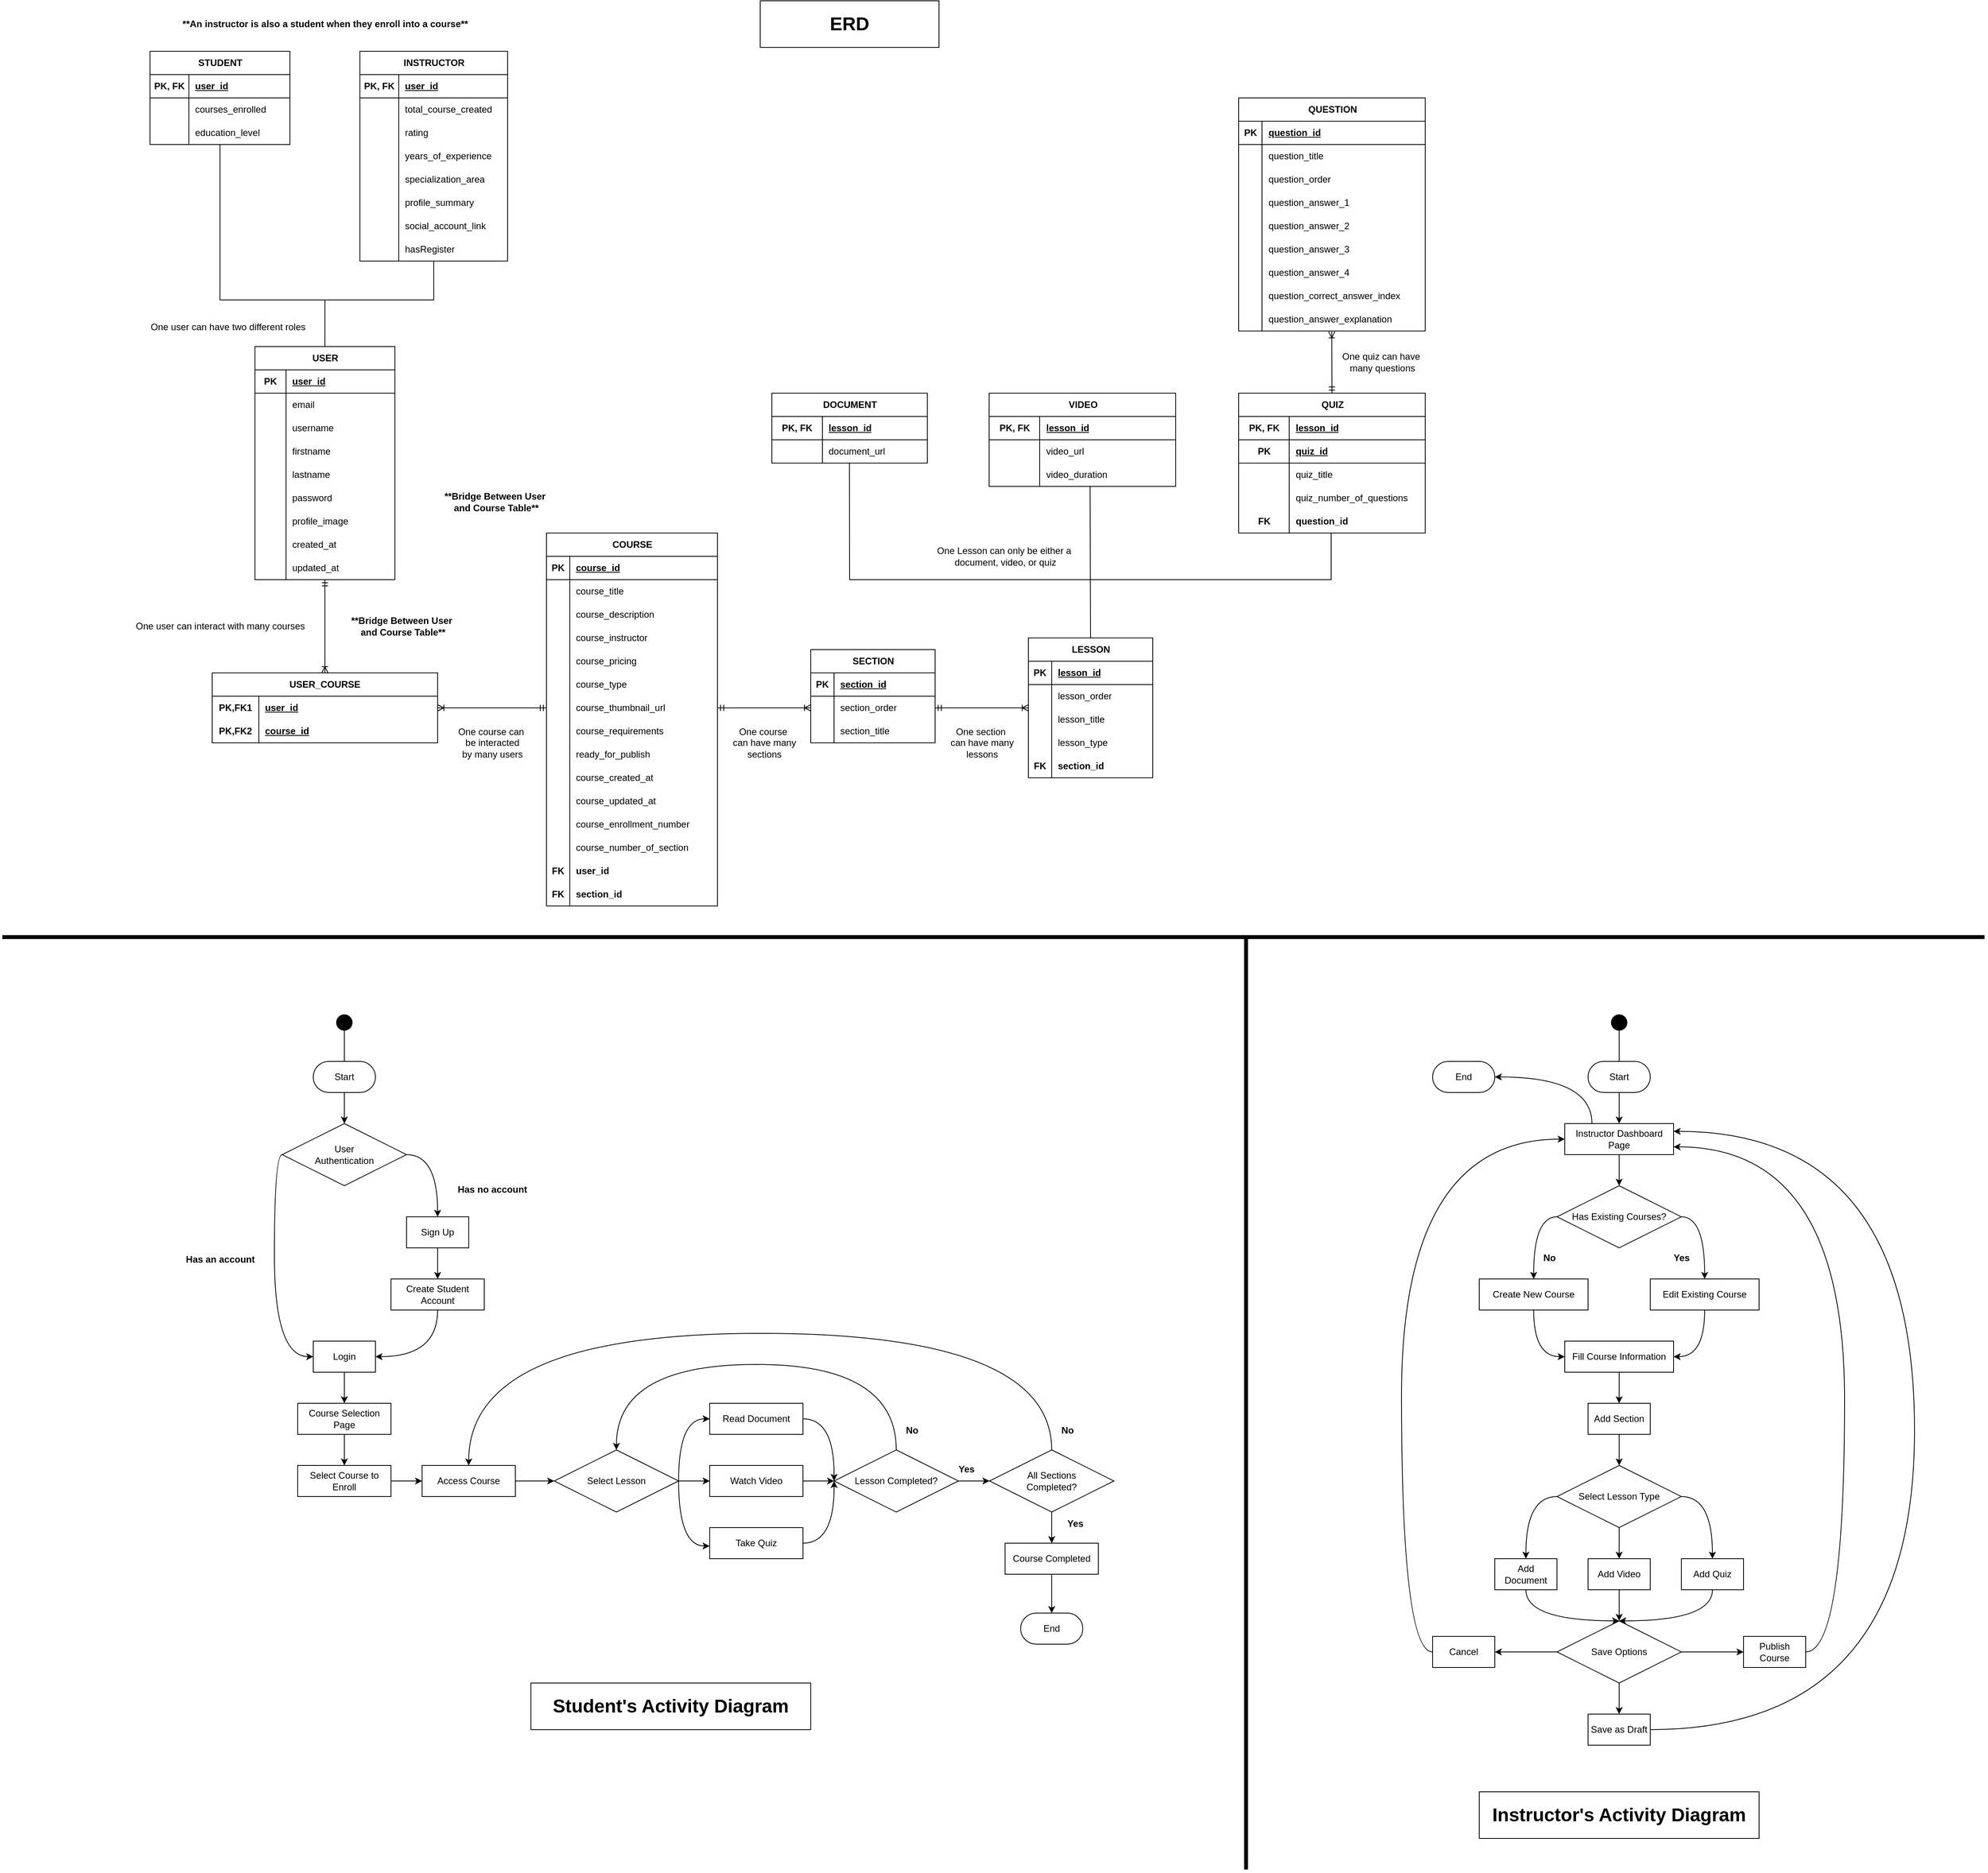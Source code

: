 <mxfile version="25.0.3">
  <diagram name="Page-1" id="KOLs817MWcSXw0xYKVYt">
    <mxGraphModel dx="5603" dy="3597" grid="1" gridSize="10" guides="1" tooltips="1" connect="1" arrows="1" fold="1" page="1" pageScale="1" pageWidth="850" pageHeight="1100" math="0" shadow="0">
      <root>
        <mxCell id="0" />
        <mxCell id="1" parent="0" />
        <mxCell id="l-jzdv6phjOjuG9S4KFg-1" style="edgeStyle=orthogonalEdgeStyle;rounded=0;orthogonalLoop=1;jettySize=auto;html=1;entryX=0.5;entryY=0;entryDx=0;entryDy=0;endArrow=ERoneToMany;endFill=0;startArrow=ERmandOne;startFill=0;" edge="1" parent="1" source="l-jzdv6phjOjuG9S4KFg-2" target="l-jzdv6phjOjuG9S4KFg-184">
          <mxGeometry relative="1" as="geometry" />
        </mxCell>
        <mxCell id="l-jzdv6phjOjuG9S4KFg-2" value="USER" style="shape=table;startSize=30;container=1;collapsible=1;childLayout=tableLayout;fixedRows=1;rowLines=0;fontStyle=1;align=center;resizeLast=1;html=1;" vertex="1" parent="1">
          <mxGeometry x="325" y="-600" width="180" height="300" as="geometry" />
        </mxCell>
        <mxCell id="l-jzdv6phjOjuG9S4KFg-3" value="" style="shape=tableRow;horizontal=0;startSize=0;swimlaneHead=0;swimlaneBody=0;fillColor=none;collapsible=0;dropTarget=0;points=[[0,0.5],[1,0.5]];portConstraint=eastwest;top=0;left=0;right=0;bottom=1;" vertex="1" parent="l-jzdv6phjOjuG9S4KFg-2">
          <mxGeometry y="30" width="180" height="30" as="geometry" />
        </mxCell>
        <mxCell id="l-jzdv6phjOjuG9S4KFg-4" value="PK" style="shape=partialRectangle;connectable=0;fillColor=none;top=0;left=0;bottom=0;right=0;fontStyle=1;overflow=hidden;whiteSpace=wrap;html=1;" vertex="1" parent="l-jzdv6phjOjuG9S4KFg-3">
          <mxGeometry width="40" height="30" as="geometry">
            <mxRectangle width="40" height="30" as="alternateBounds" />
          </mxGeometry>
        </mxCell>
        <mxCell id="l-jzdv6phjOjuG9S4KFg-5" value="user_id" style="shape=partialRectangle;connectable=0;fillColor=none;top=0;left=0;bottom=0;right=0;align=left;spacingLeft=6;fontStyle=5;overflow=hidden;whiteSpace=wrap;html=1;" vertex="1" parent="l-jzdv6phjOjuG9S4KFg-3">
          <mxGeometry x="40" width="140" height="30" as="geometry">
            <mxRectangle width="140" height="30" as="alternateBounds" />
          </mxGeometry>
        </mxCell>
        <mxCell id="l-jzdv6phjOjuG9S4KFg-6" value="" style="shape=tableRow;horizontal=0;startSize=0;swimlaneHead=0;swimlaneBody=0;fillColor=none;collapsible=0;dropTarget=0;points=[[0,0.5],[1,0.5]];portConstraint=eastwest;top=0;left=0;right=0;bottom=0;" vertex="1" parent="l-jzdv6phjOjuG9S4KFg-2">
          <mxGeometry y="60" width="180" height="30" as="geometry" />
        </mxCell>
        <mxCell id="l-jzdv6phjOjuG9S4KFg-7" value="" style="shape=partialRectangle;connectable=0;fillColor=none;top=0;left=0;bottom=0;right=0;editable=1;overflow=hidden;whiteSpace=wrap;html=1;" vertex="1" parent="l-jzdv6phjOjuG9S4KFg-6">
          <mxGeometry width="40" height="30" as="geometry">
            <mxRectangle width="40" height="30" as="alternateBounds" />
          </mxGeometry>
        </mxCell>
        <mxCell id="l-jzdv6phjOjuG9S4KFg-8" value="email" style="shape=partialRectangle;connectable=0;fillColor=none;top=0;left=0;bottom=0;right=0;align=left;spacingLeft=6;overflow=hidden;whiteSpace=wrap;html=1;" vertex="1" parent="l-jzdv6phjOjuG9S4KFg-6">
          <mxGeometry x="40" width="140" height="30" as="geometry">
            <mxRectangle width="140" height="30" as="alternateBounds" />
          </mxGeometry>
        </mxCell>
        <mxCell id="l-jzdv6phjOjuG9S4KFg-9" value="" style="shape=tableRow;horizontal=0;startSize=0;swimlaneHead=0;swimlaneBody=0;fillColor=none;collapsible=0;dropTarget=0;points=[[0,0.5],[1,0.5]];portConstraint=eastwest;top=0;left=0;right=0;bottom=0;" vertex="1" parent="l-jzdv6phjOjuG9S4KFg-2">
          <mxGeometry y="90" width="180" height="30" as="geometry" />
        </mxCell>
        <mxCell id="l-jzdv6phjOjuG9S4KFg-10" value="" style="shape=partialRectangle;connectable=0;fillColor=none;top=0;left=0;bottom=0;right=0;editable=1;overflow=hidden;whiteSpace=wrap;html=1;" vertex="1" parent="l-jzdv6phjOjuG9S4KFg-9">
          <mxGeometry width="40" height="30" as="geometry">
            <mxRectangle width="40" height="30" as="alternateBounds" />
          </mxGeometry>
        </mxCell>
        <mxCell id="l-jzdv6phjOjuG9S4KFg-11" value="username" style="shape=partialRectangle;connectable=0;fillColor=none;top=0;left=0;bottom=0;right=0;align=left;spacingLeft=6;overflow=hidden;whiteSpace=wrap;html=1;" vertex="1" parent="l-jzdv6phjOjuG9S4KFg-9">
          <mxGeometry x="40" width="140" height="30" as="geometry">
            <mxRectangle width="140" height="30" as="alternateBounds" />
          </mxGeometry>
        </mxCell>
        <mxCell id="l-jzdv6phjOjuG9S4KFg-12" style="shape=tableRow;horizontal=0;startSize=0;swimlaneHead=0;swimlaneBody=0;fillColor=none;collapsible=0;dropTarget=0;points=[[0,0.5],[1,0.5]];portConstraint=eastwest;top=0;left=0;right=0;bottom=0;" vertex="1" parent="l-jzdv6phjOjuG9S4KFg-2">
          <mxGeometry y="120" width="180" height="30" as="geometry" />
        </mxCell>
        <mxCell id="l-jzdv6phjOjuG9S4KFg-13" style="shape=partialRectangle;connectable=0;fillColor=none;top=0;left=0;bottom=0;right=0;editable=1;overflow=hidden;whiteSpace=wrap;html=1;" vertex="1" parent="l-jzdv6phjOjuG9S4KFg-12">
          <mxGeometry width="40" height="30" as="geometry">
            <mxRectangle width="40" height="30" as="alternateBounds" />
          </mxGeometry>
        </mxCell>
        <mxCell id="l-jzdv6phjOjuG9S4KFg-14" value="firstname" style="shape=partialRectangle;connectable=0;fillColor=none;top=0;left=0;bottom=0;right=0;align=left;spacingLeft=6;overflow=hidden;whiteSpace=wrap;html=1;" vertex="1" parent="l-jzdv6phjOjuG9S4KFg-12">
          <mxGeometry x="40" width="140" height="30" as="geometry">
            <mxRectangle width="140" height="30" as="alternateBounds" />
          </mxGeometry>
        </mxCell>
        <mxCell id="l-jzdv6phjOjuG9S4KFg-15" style="shape=tableRow;horizontal=0;startSize=0;swimlaneHead=0;swimlaneBody=0;fillColor=none;collapsible=0;dropTarget=0;points=[[0,0.5],[1,0.5]];portConstraint=eastwest;top=0;left=0;right=0;bottom=0;" vertex="1" parent="l-jzdv6phjOjuG9S4KFg-2">
          <mxGeometry y="150" width="180" height="30" as="geometry" />
        </mxCell>
        <mxCell id="l-jzdv6phjOjuG9S4KFg-16" style="shape=partialRectangle;connectable=0;fillColor=none;top=0;left=0;bottom=0;right=0;editable=1;overflow=hidden;whiteSpace=wrap;html=1;" vertex="1" parent="l-jzdv6phjOjuG9S4KFg-15">
          <mxGeometry width="40" height="30" as="geometry">
            <mxRectangle width="40" height="30" as="alternateBounds" />
          </mxGeometry>
        </mxCell>
        <mxCell id="l-jzdv6phjOjuG9S4KFg-17" value="lastname" style="shape=partialRectangle;connectable=0;fillColor=none;top=0;left=0;bottom=0;right=0;align=left;spacingLeft=6;overflow=hidden;whiteSpace=wrap;html=1;" vertex="1" parent="l-jzdv6phjOjuG9S4KFg-15">
          <mxGeometry x="40" width="140" height="30" as="geometry">
            <mxRectangle width="140" height="30" as="alternateBounds" />
          </mxGeometry>
        </mxCell>
        <mxCell id="l-jzdv6phjOjuG9S4KFg-18" value="" style="shape=tableRow;horizontal=0;startSize=0;swimlaneHead=0;swimlaneBody=0;fillColor=none;collapsible=0;dropTarget=0;points=[[0,0.5],[1,0.5]];portConstraint=eastwest;top=0;left=0;right=0;bottom=0;" vertex="1" parent="l-jzdv6phjOjuG9S4KFg-2">
          <mxGeometry y="180" width="180" height="30" as="geometry" />
        </mxCell>
        <mxCell id="l-jzdv6phjOjuG9S4KFg-19" value="" style="shape=partialRectangle;connectable=0;fillColor=none;top=0;left=0;bottom=0;right=0;editable=1;overflow=hidden;whiteSpace=wrap;html=1;" vertex="1" parent="l-jzdv6phjOjuG9S4KFg-18">
          <mxGeometry width="40" height="30" as="geometry">
            <mxRectangle width="40" height="30" as="alternateBounds" />
          </mxGeometry>
        </mxCell>
        <mxCell id="l-jzdv6phjOjuG9S4KFg-20" value="password" style="shape=partialRectangle;connectable=0;fillColor=none;top=0;left=0;bottom=0;right=0;align=left;spacingLeft=6;overflow=hidden;whiteSpace=wrap;html=1;" vertex="1" parent="l-jzdv6phjOjuG9S4KFg-18">
          <mxGeometry x="40" width="140" height="30" as="geometry">
            <mxRectangle width="140" height="30" as="alternateBounds" />
          </mxGeometry>
        </mxCell>
        <mxCell id="l-jzdv6phjOjuG9S4KFg-21" value="" style="shape=tableRow;horizontal=0;startSize=0;swimlaneHead=0;swimlaneBody=0;fillColor=none;collapsible=0;dropTarget=0;points=[[0,0.5],[1,0.5]];portConstraint=eastwest;top=0;left=0;right=0;bottom=0;" vertex="1" parent="l-jzdv6phjOjuG9S4KFg-2">
          <mxGeometry y="210" width="180" height="30" as="geometry" />
        </mxCell>
        <mxCell id="l-jzdv6phjOjuG9S4KFg-22" value="" style="shape=partialRectangle;connectable=0;fillColor=none;top=0;left=0;bottom=0;right=0;editable=1;overflow=hidden;whiteSpace=wrap;html=1;" vertex="1" parent="l-jzdv6phjOjuG9S4KFg-21">
          <mxGeometry width="40" height="30" as="geometry">
            <mxRectangle width="40" height="30" as="alternateBounds" />
          </mxGeometry>
        </mxCell>
        <mxCell id="l-jzdv6phjOjuG9S4KFg-23" value="profile_image" style="shape=partialRectangle;connectable=0;fillColor=none;top=0;left=0;bottom=0;right=0;align=left;spacingLeft=6;overflow=hidden;whiteSpace=wrap;html=1;" vertex="1" parent="l-jzdv6phjOjuG9S4KFg-21">
          <mxGeometry x="40" width="140" height="30" as="geometry">
            <mxRectangle width="140" height="30" as="alternateBounds" />
          </mxGeometry>
        </mxCell>
        <mxCell id="l-jzdv6phjOjuG9S4KFg-24" value="" style="shape=tableRow;horizontal=0;startSize=0;swimlaneHead=0;swimlaneBody=0;fillColor=none;collapsible=0;dropTarget=0;points=[[0,0.5],[1,0.5]];portConstraint=eastwest;top=0;left=0;right=0;bottom=0;" vertex="1" parent="l-jzdv6phjOjuG9S4KFg-2">
          <mxGeometry y="240" width="180" height="30" as="geometry" />
        </mxCell>
        <mxCell id="l-jzdv6phjOjuG9S4KFg-25" value="" style="shape=partialRectangle;connectable=0;fillColor=none;top=0;left=0;bottom=0;right=0;editable=1;overflow=hidden;whiteSpace=wrap;html=1;" vertex="1" parent="l-jzdv6phjOjuG9S4KFg-24">
          <mxGeometry width="40" height="30" as="geometry">
            <mxRectangle width="40" height="30" as="alternateBounds" />
          </mxGeometry>
        </mxCell>
        <mxCell id="l-jzdv6phjOjuG9S4KFg-26" value="created_at" style="shape=partialRectangle;connectable=0;fillColor=none;top=0;left=0;bottom=0;right=0;align=left;spacingLeft=6;overflow=hidden;whiteSpace=wrap;html=1;" vertex="1" parent="l-jzdv6phjOjuG9S4KFg-24">
          <mxGeometry x="40" width="140" height="30" as="geometry">
            <mxRectangle width="140" height="30" as="alternateBounds" />
          </mxGeometry>
        </mxCell>
        <mxCell id="l-jzdv6phjOjuG9S4KFg-27" value="" style="shape=tableRow;horizontal=0;startSize=0;swimlaneHead=0;swimlaneBody=0;fillColor=none;collapsible=0;dropTarget=0;points=[[0,0.5],[1,0.5]];portConstraint=eastwest;top=0;left=0;right=0;bottom=0;" vertex="1" parent="l-jzdv6phjOjuG9S4KFg-2">
          <mxGeometry y="270" width="180" height="30" as="geometry" />
        </mxCell>
        <mxCell id="l-jzdv6phjOjuG9S4KFg-28" value="" style="shape=partialRectangle;connectable=0;fillColor=none;top=0;left=0;bottom=0;right=0;editable=1;overflow=hidden;whiteSpace=wrap;html=1;" vertex="1" parent="l-jzdv6phjOjuG9S4KFg-27">
          <mxGeometry width="40" height="30" as="geometry">
            <mxRectangle width="40" height="30" as="alternateBounds" />
          </mxGeometry>
        </mxCell>
        <mxCell id="l-jzdv6phjOjuG9S4KFg-29" value="updated_at" style="shape=partialRectangle;connectable=0;fillColor=none;top=0;left=0;bottom=0;right=0;align=left;spacingLeft=6;overflow=hidden;whiteSpace=wrap;html=1;" vertex="1" parent="l-jzdv6phjOjuG9S4KFg-27">
          <mxGeometry x="40" width="140" height="30" as="geometry">
            <mxRectangle width="140" height="30" as="alternateBounds" />
          </mxGeometry>
        </mxCell>
        <mxCell id="l-jzdv6phjOjuG9S4KFg-30" value="COURSE" style="shape=table;startSize=30;container=1;collapsible=1;childLayout=tableLayout;fixedRows=1;rowLines=0;fontStyle=1;align=center;resizeLast=1;html=1;" vertex="1" parent="1">
          <mxGeometry x="700" y="-360" width="220" height="480" as="geometry" />
        </mxCell>
        <mxCell id="l-jzdv6phjOjuG9S4KFg-31" value="" style="shape=tableRow;horizontal=0;startSize=0;swimlaneHead=0;swimlaneBody=0;fillColor=none;collapsible=0;dropTarget=0;points=[[0,0.5],[1,0.5]];portConstraint=eastwest;top=0;left=0;right=0;bottom=1;" vertex="1" parent="l-jzdv6phjOjuG9S4KFg-30">
          <mxGeometry y="30" width="220" height="30" as="geometry" />
        </mxCell>
        <mxCell id="l-jzdv6phjOjuG9S4KFg-32" value="PK" style="shape=partialRectangle;connectable=0;fillColor=none;top=0;left=0;bottom=0;right=0;fontStyle=1;overflow=hidden;whiteSpace=wrap;html=1;" vertex="1" parent="l-jzdv6phjOjuG9S4KFg-31">
          <mxGeometry width="30" height="30" as="geometry">
            <mxRectangle width="30" height="30" as="alternateBounds" />
          </mxGeometry>
        </mxCell>
        <mxCell id="l-jzdv6phjOjuG9S4KFg-33" value="course_id" style="shape=partialRectangle;connectable=0;fillColor=none;top=0;left=0;bottom=0;right=0;align=left;spacingLeft=6;fontStyle=5;overflow=hidden;whiteSpace=wrap;html=1;" vertex="1" parent="l-jzdv6phjOjuG9S4KFg-31">
          <mxGeometry x="30" width="190" height="30" as="geometry">
            <mxRectangle width="190" height="30" as="alternateBounds" />
          </mxGeometry>
        </mxCell>
        <mxCell id="l-jzdv6phjOjuG9S4KFg-34" value="" style="shape=tableRow;horizontal=0;startSize=0;swimlaneHead=0;swimlaneBody=0;fillColor=none;collapsible=0;dropTarget=0;points=[[0,0.5],[1,0.5]];portConstraint=eastwest;top=0;left=0;right=0;bottom=0;" vertex="1" parent="l-jzdv6phjOjuG9S4KFg-30">
          <mxGeometry y="60" width="220" height="30" as="geometry" />
        </mxCell>
        <mxCell id="l-jzdv6phjOjuG9S4KFg-35" value="" style="shape=partialRectangle;connectable=0;fillColor=none;top=0;left=0;bottom=0;right=0;editable=1;overflow=hidden;whiteSpace=wrap;html=1;" vertex="1" parent="l-jzdv6phjOjuG9S4KFg-34">
          <mxGeometry width="30" height="30" as="geometry">
            <mxRectangle width="30" height="30" as="alternateBounds" />
          </mxGeometry>
        </mxCell>
        <mxCell id="l-jzdv6phjOjuG9S4KFg-36" value="course_title" style="shape=partialRectangle;connectable=0;fillColor=none;top=0;left=0;bottom=0;right=0;align=left;spacingLeft=6;overflow=hidden;whiteSpace=wrap;html=1;" vertex="1" parent="l-jzdv6phjOjuG9S4KFg-34">
          <mxGeometry x="30" width="190" height="30" as="geometry">
            <mxRectangle width="190" height="30" as="alternateBounds" />
          </mxGeometry>
        </mxCell>
        <mxCell id="l-jzdv6phjOjuG9S4KFg-37" value="" style="shape=tableRow;horizontal=0;startSize=0;swimlaneHead=0;swimlaneBody=0;fillColor=none;collapsible=0;dropTarget=0;points=[[0,0.5],[1,0.5]];portConstraint=eastwest;top=0;left=0;right=0;bottom=0;" vertex="1" parent="l-jzdv6phjOjuG9S4KFg-30">
          <mxGeometry y="90" width="220" height="30" as="geometry" />
        </mxCell>
        <mxCell id="l-jzdv6phjOjuG9S4KFg-38" value="" style="shape=partialRectangle;connectable=0;fillColor=none;top=0;left=0;bottom=0;right=0;editable=1;overflow=hidden;whiteSpace=wrap;html=1;" vertex="1" parent="l-jzdv6phjOjuG9S4KFg-37">
          <mxGeometry width="30" height="30" as="geometry">
            <mxRectangle width="30" height="30" as="alternateBounds" />
          </mxGeometry>
        </mxCell>
        <mxCell id="l-jzdv6phjOjuG9S4KFg-39" value="course_description" style="shape=partialRectangle;connectable=0;fillColor=none;top=0;left=0;bottom=0;right=0;align=left;spacingLeft=6;overflow=hidden;whiteSpace=wrap;html=1;" vertex="1" parent="l-jzdv6phjOjuG9S4KFg-37">
          <mxGeometry x="30" width="190" height="30" as="geometry">
            <mxRectangle width="190" height="30" as="alternateBounds" />
          </mxGeometry>
        </mxCell>
        <mxCell id="l-jzdv6phjOjuG9S4KFg-40" style="shape=tableRow;horizontal=0;startSize=0;swimlaneHead=0;swimlaneBody=0;fillColor=none;collapsible=0;dropTarget=0;points=[[0,0.5],[1,0.5]];portConstraint=eastwest;top=0;left=0;right=0;bottom=0;" vertex="1" parent="l-jzdv6phjOjuG9S4KFg-30">
          <mxGeometry y="120" width="220" height="30" as="geometry" />
        </mxCell>
        <mxCell id="l-jzdv6phjOjuG9S4KFg-41" style="shape=partialRectangle;connectable=0;fillColor=none;top=0;left=0;bottom=0;right=0;editable=1;overflow=hidden;whiteSpace=wrap;html=1;" vertex="1" parent="l-jzdv6phjOjuG9S4KFg-40">
          <mxGeometry width="30" height="30" as="geometry">
            <mxRectangle width="30" height="30" as="alternateBounds" />
          </mxGeometry>
        </mxCell>
        <mxCell id="l-jzdv6phjOjuG9S4KFg-42" value="course_instructor" style="shape=partialRectangle;connectable=0;fillColor=none;top=0;left=0;bottom=0;right=0;align=left;spacingLeft=6;overflow=hidden;whiteSpace=wrap;html=1;" vertex="1" parent="l-jzdv6phjOjuG9S4KFg-40">
          <mxGeometry x="30" width="190" height="30" as="geometry">
            <mxRectangle width="190" height="30" as="alternateBounds" />
          </mxGeometry>
        </mxCell>
        <mxCell id="l-jzdv6phjOjuG9S4KFg-43" style="shape=tableRow;horizontal=0;startSize=0;swimlaneHead=0;swimlaneBody=0;fillColor=none;collapsible=0;dropTarget=0;points=[[0,0.5],[1,0.5]];portConstraint=eastwest;top=0;left=0;right=0;bottom=0;" vertex="1" parent="l-jzdv6phjOjuG9S4KFg-30">
          <mxGeometry y="150" width="220" height="30" as="geometry" />
        </mxCell>
        <mxCell id="l-jzdv6phjOjuG9S4KFg-44" style="shape=partialRectangle;connectable=0;fillColor=none;top=0;left=0;bottom=0;right=0;editable=1;overflow=hidden;whiteSpace=wrap;html=1;" vertex="1" parent="l-jzdv6phjOjuG9S4KFg-43">
          <mxGeometry width="30" height="30" as="geometry">
            <mxRectangle width="30" height="30" as="alternateBounds" />
          </mxGeometry>
        </mxCell>
        <mxCell id="l-jzdv6phjOjuG9S4KFg-45" value="course_pricing" style="shape=partialRectangle;connectable=0;fillColor=none;top=0;left=0;bottom=0;right=0;align=left;spacingLeft=6;overflow=hidden;whiteSpace=wrap;html=1;" vertex="1" parent="l-jzdv6phjOjuG9S4KFg-43">
          <mxGeometry x="30" width="190" height="30" as="geometry">
            <mxRectangle width="190" height="30" as="alternateBounds" />
          </mxGeometry>
        </mxCell>
        <mxCell id="l-jzdv6phjOjuG9S4KFg-46" value="" style="shape=tableRow;horizontal=0;startSize=0;swimlaneHead=0;swimlaneBody=0;fillColor=none;collapsible=0;dropTarget=0;points=[[0,0.5],[1,0.5]];portConstraint=eastwest;top=0;left=0;right=0;bottom=0;" vertex="1" parent="l-jzdv6phjOjuG9S4KFg-30">
          <mxGeometry y="180" width="220" height="30" as="geometry" />
        </mxCell>
        <mxCell id="l-jzdv6phjOjuG9S4KFg-47" value="" style="shape=partialRectangle;connectable=0;fillColor=none;top=0;left=0;bottom=0;right=0;editable=1;overflow=hidden;whiteSpace=wrap;html=1;" vertex="1" parent="l-jzdv6phjOjuG9S4KFg-46">
          <mxGeometry width="30" height="30" as="geometry">
            <mxRectangle width="30" height="30" as="alternateBounds" />
          </mxGeometry>
        </mxCell>
        <mxCell id="l-jzdv6phjOjuG9S4KFg-48" value="course_type" style="shape=partialRectangle;connectable=0;fillColor=none;top=0;left=0;bottom=0;right=0;align=left;spacingLeft=6;overflow=hidden;whiteSpace=wrap;html=1;" vertex="1" parent="l-jzdv6phjOjuG9S4KFg-46">
          <mxGeometry x="30" width="190" height="30" as="geometry">
            <mxRectangle width="190" height="30" as="alternateBounds" />
          </mxGeometry>
        </mxCell>
        <mxCell id="l-jzdv6phjOjuG9S4KFg-49" style="shape=tableRow;horizontal=0;startSize=0;swimlaneHead=0;swimlaneBody=0;fillColor=none;collapsible=0;dropTarget=0;points=[[0,0.5],[1,0.5]];portConstraint=eastwest;top=0;left=0;right=0;bottom=0;" vertex="1" parent="l-jzdv6phjOjuG9S4KFg-30">
          <mxGeometry y="210" width="220" height="30" as="geometry" />
        </mxCell>
        <mxCell id="l-jzdv6phjOjuG9S4KFg-50" style="shape=partialRectangle;connectable=0;fillColor=none;top=0;left=0;bottom=0;right=0;editable=1;overflow=hidden;whiteSpace=wrap;html=1;" vertex="1" parent="l-jzdv6phjOjuG9S4KFg-49">
          <mxGeometry width="30" height="30" as="geometry">
            <mxRectangle width="30" height="30" as="alternateBounds" />
          </mxGeometry>
        </mxCell>
        <mxCell id="l-jzdv6phjOjuG9S4KFg-51" value="course_thumbnail_url" style="shape=partialRectangle;connectable=0;fillColor=none;top=0;left=0;bottom=0;right=0;align=left;spacingLeft=6;overflow=hidden;whiteSpace=wrap;html=1;" vertex="1" parent="l-jzdv6phjOjuG9S4KFg-49">
          <mxGeometry x="30" width="190" height="30" as="geometry">
            <mxRectangle width="190" height="30" as="alternateBounds" />
          </mxGeometry>
        </mxCell>
        <mxCell id="l-jzdv6phjOjuG9S4KFg-52" value="" style="shape=tableRow;horizontal=0;startSize=0;swimlaneHead=0;swimlaneBody=0;fillColor=none;collapsible=0;dropTarget=0;points=[[0,0.5],[1,0.5]];portConstraint=eastwest;top=0;left=0;right=0;bottom=0;" vertex="1" parent="l-jzdv6phjOjuG9S4KFg-30">
          <mxGeometry y="240" width="220" height="30" as="geometry" />
        </mxCell>
        <mxCell id="l-jzdv6phjOjuG9S4KFg-53" value="" style="shape=partialRectangle;connectable=0;fillColor=none;top=0;left=0;bottom=0;right=0;editable=1;overflow=hidden;whiteSpace=wrap;html=1;" vertex="1" parent="l-jzdv6phjOjuG9S4KFg-52">
          <mxGeometry width="30" height="30" as="geometry">
            <mxRectangle width="30" height="30" as="alternateBounds" />
          </mxGeometry>
        </mxCell>
        <mxCell id="l-jzdv6phjOjuG9S4KFg-54" value="course_requirements" style="shape=partialRectangle;connectable=0;fillColor=none;top=0;left=0;bottom=0;right=0;align=left;spacingLeft=6;overflow=hidden;whiteSpace=wrap;html=1;" vertex="1" parent="l-jzdv6phjOjuG9S4KFg-52">
          <mxGeometry x="30" width="190" height="30" as="geometry">
            <mxRectangle width="190" height="30" as="alternateBounds" />
          </mxGeometry>
        </mxCell>
        <mxCell id="l-jzdv6phjOjuG9S4KFg-55" style="shape=tableRow;horizontal=0;startSize=0;swimlaneHead=0;swimlaneBody=0;fillColor=none;collapsible=0;dropTarget=0;points=[[0,0.5],[1,0.5]];portConstraint=eastwest;top=0;left=0;right=0;bottom=0;" vertex="1" parent="l-jzdv6phjOjuG9S4KFg-30">
          <mxGeometry y="270" width="220" height="30" as="geometry" />
        </mxCell>
        <mxCell id="l-jzdv6phjOjuG9S4KFg-56" style="shape=partialRectangle;connectable=0;fillColor=none;top=0;left=0;bottom=0;right=0;editable=1;overflow=hidden;whiteSpace=wrap;html=1;" vertex="1" parent="l-jzdv6phjOjuG9S4KFg-55">
          <mxGeometry width="30" height="30" as="geometry">
            <mxRectangle width="30" height="30" as="alternateBounds" />
          </mxGeometry>
        </mxCell>
        <mxCell id="l-jzdv6phjOjuG9S4KFg-57" value="ready_for_publish" style="shape=partialRectangle;connectable=0;fillColor=none;top=0;left=0;bottom=0;right=0;align=left;spacingLeft=6;overflow=hidden;whiteSpace=wrap;html=1;" vertex="1" parent="l-jzdv6phjOjuG9S4KFg-55">
          <mxGeometry x="30" width="190" height="30" as="geometry">
            <mxRectangle width="190" height="30" as="alternateBounds" />
          </mxGeometry>
        </mxCell>
        <mxCell id="l-jzdv6phjOjuG9S4KFg-58" style="shape=tableRow;horizontal=0;startSize=0;swimlaneHead=0;swimlaneBody=0;fillColor=none;collapsible=0;dropTarget=0;points=[[0,0.5],[1,0.5]];portConstraint=eastwest;top=0;left=0;right=0;bottom=0;" vertex="1" parent="l-jzdv6phjOjuG9S4KFg-30">
          <mxGeometry y="300" width="220" height="30" as="geometry" />
        </mxCell>
        <mxCell id="l-jzdv6phjOjuG9S4KFg-59" style="shape=partialRectangle;connectable=0;fillColor=none;top=0;left=0;bottom=0;right=0;editable=1;overflow=hidden;whiteSpace=wrap;html=1;" vertex="1" parent="l-jzdv6phjOjuG9S4KFg-58">
          <mxGeometry width="30" height="30" as="geometry">
            <mxRectangle width="30" height="30" as="alternateBounds" />
          </mxGeometry>
        </mxCell>
        <mxCell id="l-jzdv6phjOjuG9S4KFg-60" value="course_created_at" style="shape=partialRectangle;connectable=0;fillColor=none;top=0;left=0;bottom=0;right=0;align=left;spacingLeft=6;overflow=hidden;whiteSpace=wrap;html=1;" vertex="1" parent="l-jzdv6phjOjuG9S4KFg-58">
          <mxGeometry x="30" width="190" height="30" as="geometry">
            <mxRectangle width="190" height="30" as="alternateBounds" />
          </mxGeometry>
        </mxCell>
        <mxCell id="l-jzdv6phjOjuG9S4KFg-61" style="shape=tableRow;horizontal=0;startSize=0;swimlaneHead=0;swimlaneBody=0;fillColor=none;collapsible=0;dropTarget=0;points=[[0,0.5],[1,0.5]];portConstraint=eastwest;top=0;left=0;right=0;bottom=0;" vertex="1" parent="l-jzdv6phjOjuG9S4KFg-30">
          <mxGeometry y="330" width="220" height="30" as="geometry" />
        </mxCell>
        <mxCell id="l-jzdv6phjOjuG9S4KFg-62" style="shape=partialRectangle;connectable=0;fillColor=none;top=0;left=0;bottom=0;right=0;editable=1;overflow=hidden;whiteSpace=wrap;html=1;" vertex="1" parent="l-jzdv6phjOjuG9S4KFg-61">
          <mxGeometry width="30" height="30" as="geometry">
            <mxRectangle width="30" height="30" as="alternateBounds" />
          </mxGeometry>
        </mxCell>
        <mxCell id="l-jzdv6phjOjuG9S4KFg-63" value="course_updated_at" style="shape=partialRectangle;connectable=0;fillColor=none;top=0;left=0;bottom=0;right=0;align=left;spacingLeft=6;overflow=hidden;whiteSpace=wrap;html=1;" vertex="1" parent="l-jzdv6phjOjuG9S4KFg-61">
          <mxGeometry x="30" width="190" height="30" as="geometry">
            <mxRectangle width="190" height="30" as="alternateBounds" />
          </mxGeometry>
        </mxCell>
        <mxCell id="l-jzdv6phjOjuG9S4KFg-64" style="shape=tableRow;horizontal=0;startSize=0;swimlaneHead=0;swimlaneBody=0;fillColor=none;collapsible=0;dropTarget=0;points=[[0,0.5],[1,0.5]];portConstraint=eastwest;top=0;left=0;right=0;bottom=0;" vertex="1" parent="l-jzdv6phjOjuG9S4KFg-30">
          <mxGeometry y="360" width="220" height="30" as="geometry" />
        </mxCell>
        <mxCell id="l-jzdv6phjOjuG9S4KFg-65" style="shape=partialRectangle;connectable=0;fillColor=none;top=0;left=0;bottom=0;right=0;editable=1;overflow=hidden;whiteSpace=wrap;html=1;" vertex="1" parent="l-jzdv6phjOjuG9S4KFg-64">
          <mxGeometry width="30" height="30" as="geometry">
            <mxRectangle width="30" height="30" as="alternateBounds" />
          </mxGeometry>
        </mxCell>
        <mxCell id="l-jzdv6phjOjuG9S4KFg-66" value="course_enrollment_number" style="shape=partialRectangle;connectable=0;fillColor=none;top=0;left=0;bottom=0;right=0;align=left;spacingLeft=6;overflow=hidden;whiteSpace=wrap;html=1;" vertex="1" parent="l-jzdv6phjOjuG9S4KFg-64">
          <mxGeometry x="30" width="190" height="30" as="geometry">
            <mxRectangle width="190" height="30" as="alternateBounds" />
          </mxGeometry>
        </mxCell>
        <mxCell id="l-jzdv6phjOjuG9S4KFg-67" value="" style="shape=tableRow;horizontal=0;startSize=0;swimlaneHead=0;swimlaneBody=0;fillColor=none;collapsible=0;dropTarget=0;points=[[0,0.5],[1,0.5]];portConstraint=eastwest;top=0;left=0;right=0;bottom=0;" vertex="1" parent="l-jzdv6phjOjuG9S4KFg-30">
          <mxGeometry y="390" width="220" height="30" as="geometry" />
        </mxCell>
        <mxCell id="l-jzdv6phjOjuG9S4KFg-68" value="" style="shape=partialRectangle;connectable=0;fillColor=none;top=0;left=0;bottom=0;right=0;editable=1;overflow=hidden;whiteSpace=wrap;html=1;" vertex="1" parent="l-jzdv6phjOjuG9S4KFg-67">
          <mxGeometry width="30" height="30" as="geometry">
            <mxRectangle width="30" height="30" as="alternateBounds" />
          </mxGeometry>
        </mxCell>
        <mxCell id="l-jzdv6phjOjuG9S4KFg-69" value="course_number_of_section" style="shape=partialRectangle;connectable=0;fillColor=none;top=0;left=0;bottom=0;right=0;align=left;spacingLeft=6;overflow=hidden;whiteSpace=wrap;html=1;" vertex="1" parent="l-jzdv6phjOjuG9S4KFg-67">
          <mxGeometry x="30" width="190" height="30" as="geometry">
            <mxRectangle width="190" height="30" as="alternateBounds" />
          </mxGeometry>
        </mxCell>
        <mxCell id="l-jzdv6phjOjuG9S4KFg-70" style="shape=tableRow;horizontal=0;startSize=0;swimlaneHead=0;swimlaneBody=0;fillColor=none;collapsible=0;dropTarget=0;points=[[0,0.5],[1,0.5]];portConstraint=eastwest;top=0;left=0;right=0;bottom=0;" vertex="1" parent="l-jzdv6phjOjuG9S4KFg-30">
          <mxGeometry y="420" width="220" height="30" as="geometry" />
        </mxCell>
        <mxCell id="l-jzdv6phjOjuG9S4KFg-71" value="FK" style="shape=partialRectangle;connectable=0;fillColor=none;top=0;left=0;bottom=0;right=0;editable=1;overflow=hidden;whiteSpace=wrap;html=1;fontStyle=1" vertex="1" parent="l-jzdv6phjOjuG9S4KFg-70">
          <mxGeometry width="30" height="30" as="geometry">
            <mxRectangle width="30" height="30" as="alternateBounds" />
          </mxGeometry>
        </mxCell>
        <mxCell id="l-jzdv6phjOjuG9S4KFg-72" value="user_id" style="shape=partialRectangle;connectable=0;fillColor=none;top=0;left=0;bottom=0;right=0;align=left;spacingLeft=6;overflow=hidden;whiteSpace=wrap;html=1;fontStyle=1" vertex="1" parent="l-jzdv6phjOjuG9S4KFg-70">
          <mxGeometry x="30" width="190" height="30" as="geometry">
            <mxRectangle width="190" height="30" as="alternateBounds" />
          </mxGeometry>
        </mxCell>
        <mxCell id="l-jzdv6phjOjuG9S4KFg-73" style="shape=tableRow;horizontal=0;startSize=0;swimlaneHead=0;swimlaneBody=0;fillColor=none;collapsible=0;dropTarget=0;points=[[0,0.5],[1,0.5]];portConstraint=eastwest;top=0;left=0;right=0;bottom=0;" vertex="1" parent="l-jzdv6phjOjuG9S4KFg-30">
          <mxGeometry y="450" width="220" height="30" as="geometry" />
        </mxCell>
        <mxCell id="l-jzdv6phjOjuG9S4KFg-74" value="&lt;b&gt;FK&lt;/b&gt;" style="shape=partialRectangle;connectable=0;fillColor=none;top=0;left=0;bottom=0;right=0;editable=1;overflow=hidden;whiteSpace=wrap;html=1;" vertex="1" parent="l-jzdv6phjOjuG9S4KFg-73">
          <mxGeometry width="30" height="30" as="geometry">
            <mxRectangle width="30" height="30" as="alternateBounds" />
          </mxGeometry>
        </mxCell>
        <mxCell id="l-jzdv6phjOjuG9S4KFg-75" value="&lt;b&gt;section_id&lt;/b&gt;" style="shape=partialRectangle;connectable=0;fillColor=none;top=0;left=0;bottom=0;right=0;align=left;spacingLeft=6;overflow=hidden;whiteSpace=wrap;html=1;" vertex="1" parent="l-jzdv6phjOjuG9S4KFg-73">
          <mxGeometry x="30" width="190" height="30" as="geometry">
            <mxRectangle width="190" height="30" as="alternateBounds" />
          </mxGeometry>
        </mxCell>
        <mxCell id="l-jzdv6phjOjuG9S4KFg-76" value="QUIZ" style="shape=table;startSize=30;container=1;collapsible=1;childLayout=tableLayout;fixedRows=1;rowLines=0;fontStyle=1;align=center;resizeLast=1;html=1;" vertex="1" parent="1">
          <mxGeometry x="1590.5" y="-540" width="240" height="180" as="geometry" />
        </mxCell>
        <mxCell id="l-jzdv6phjOjuG9S4KFg-77" value="" style="shape=tableRow;horizontal=0;startSize=0;swimlaneHead=0;swimlaneBody=0;fillColor=none;collapsible=0;dropTarget=0;points=[[0,0.5],[1,0.5]];portConstraint=eastwest;top=0;left=0;right=0;bottom=1;" vertex="1" parent="l-jzdv6phjOjuG9S4KFg-76">
          <mxGeometry y="30" width="240" height="30" as="geometry" />
        </mxCell>
        <mxCell id="l-jzdv6phjOjuG9S4KFg-78" value="PK, FK" style="shape=partialRectangle;connectable=0;fillColor=none;top=0;left=0;bottom=0;right=0;fontStyle=1;overflow=hidden;whiteSpace=wrap;html=1;" vertex="1" parent="l-jzdv6phjOjuG9S4KFg-77">
          <mxGeometry width="65" height="30" as="geometry">
            <mxRectangle width="65" height="30" as="alternateBounds" />
          </mxGeometry>
        </mxCell>
        <mxCell id="l-jzdv6phjOjuG9S4KFg-79" value="lesson_id" style="shape=partialRectangle;connectable=0;fillColor=none;top=0;left=0;bottom=0;right=0;align=left;spacingLeft=6;fontStyle=5;overflow=hidden;whiteSpace=wrap;html=1;" vertex="1" parent="l-jzdv6phjOjuG9S4KFg-77">
          <mxGeometry x="65" width="175" height="30" as="geometry">
            <mxRectangle width="175" height="30" as="alternateBounds" />
          </mxGeometry>
        </mxCell>
        <mxCell id="l-jzdv6phjOjuG9S4KFg-80" value="" style="shape=tableRow;horizontal=0;startSize=0;swimlaneHead=0;swimlaneBody=0;fillColor=none;collapsible=0;dropTarget=0;points=[[0,0.5],[1,0.5]];portConstraint=eastwest;top=0;left=0;right=0;bottom=1;" vertex="1" parent="l-jzdv6phjOjuG9S4KFg-76">
          <mxGeometry y="60" width="240" height="30" as="geometry" />
        </mxCell>
        <mxCell id="l-jzdv6phjOjuG9S4KFg-81" value="PK" style="shape=partialRectangle;connectable=0;fillColor=none;top=0;left=0;bottom=0;right=0;fontStyle=1;overflow=hidden;whiteSpace=wrap;html=1;" vertex="1" parent="l-jzdv6phjOjuG9S4KFg-80">
          <mxGeometry width="65" height="30" as="geometry">
            <mxRectangle width="65" height="30" as="alternateBounds" />
          </mxGeometry>
        </mxCell>
        <mxCell id="l-jzdv6phjOjuG9S4KFg-82" value="quiz_id" style="shape=partialRectangle;connectable=0;fillColor=none;top=0;left=0;bottom=0;right=0;align=left;spacingLeft=6;fontStyle=5;overflow=hidden;whiteSpace=wrap;html=1;" vertex="1" parent="l-jzdv6phjOjuG9S4KFg-80">
          <mxGeometry x="65" width="175" height="30" as="geometry">
            <mxRectangle width="175" height="30" as="alternateBounds" />
          </mxGeometry>
        </mxCell>
        <mxCell id="l-jzdv6phjOjuG9S4KFg-83" value="" style="shape=tableRow;horizontal=0;startSize=0;swimlaneHead=0;swimlaneBody=0;fillColor=none;collapsible=0;dropTarget=0;points=[[0,0.5],[1,0.5]];portConstraint=eastwest;top=0;left=0;right=0;bottom=0;" vertex="1" parent="l-jzdv6phjOjuG9S4KFg-76">
          <mxGeometry y="90" width="240" height="30" as="geometry" />
        </mxCell>
        <mxCell id="l-jzdv6phjOjuG9S4KFg-84" value="" style="shape=partialRectangle;connectable=0;fillColor=none;top=0;left=0;bottom=0;right=0;editable=1;overflow=hidden;whiteSpace=wrap;html=1;" vertex="1" parent="l-jzdv6phjOjuG9S4KFg-83">
          <mxGeometry width="65" height="30" as="geometry">
            <mxRectangle width="65" height="30" as="alternateBounds" />
          </mxGeometry>
        </mxCell>
        <mxCell id="l-jzdv6phjOjuG9S4KFg-85" value="quiz_title" style="shape=partialRectangle;connectable=0;fillColor=none;top=0;left=0;bottom=0;right=0;align=left;spacingLeft=6;overflow=hidden;whiteSpace=wrap;html=1;" vertex="1" parent="l-jzdv6phjOjuG9S4KFg-83">
          <mxGeometry x="65" width="175" height="30" as="geometry">
            <mxRectangle width="175" height="30" as="alternateBounds" />
          </mxGeometry>
        </mxCell>
        <mxCell id="l-jzdv6phjOjuG9S4KFg-86" value="" style="shape=tableRow;horizontal=0;startSize=0;swimlaneHead=0;swimlaneBody=0;fillColor=none;collapsible=0;dropTarget=0;points=[[0,0.5],[1,0.5]];portConstraint=eastwest;top=0;left=0;right=0;bottom=0;" vertex="1" parent="l-jzdv6phjOjuG9S4KFg-76">
          <mxGeometry y="120" width="240" height="30" as="geometry" />
        </mxCell>
        <mxCell id="l-jzdv6phjOjuG9S4KFg-87" value="" style="shape=partialRectangle;connectable=0;fillColor=none;top=0;left=0;bottom=0;right=0;editable=1;overflow=hidden;whiteSpace=wrap;html=1;" vertex="1" parent="l-jzdv6phjOjuG9S4KFg-86">
          <mxGeometry width="65" height="30" as="geometry">
            <mxRectangle width="65" height="30" as="alternateBounds" />
          </mxGeometry>
        </mxCell>
        <mxCell id="l-jzdv6phjOjuG9S4KFg-88" value="quiz_number_of_questions" style="shape=partialRectangle;connectable=0;fillColor=none;top=0;left=0;bottom=0;right=0;align=left;spacingLeft=6;overflow=hidden;whiteSpace=wrap;html=1;" vertex="1" parent="l-jzdv6phjOjuG9S4KFg-86">
          <mxGeometry x="65" width="175" height="30" as="geometry">
            <mxRectangle width="175" height="30" as="alternateBounds" />
          </mxGeometry>
        </mxCell>
        <mxCell id="l-jzdv6phjOjuG9S4KFg-89" value="" style="shape=tableRow;horizontal=0;startSize=0;swimlaneHead=0;swimlaneBody=0;fillColor=none;collapsible=0;dropTarget=0;points=[[0,0.5],[1,0.5]];portConstraint=eastwest;top=0;left=0;right=0;bottom=0;" vertex="1" parent="l-jzdv6phjOjuG9S4KFg-76">
          <mxGeometry y="150" width="240" height="30" as="geometry" />
        </mxCell>
        <mxCell id="l-jzdv6phjOjuG9S4KFg-90" value="&lt;b&gt;FK&lt;/b&gt;" style="shape=partialRectangle;connectable=0;fillColor=none;top=0;left=0;bottom=0;right=0;editable=1;overflow=hidden;whiteSpace=wrap;html=1;" vertex="1" parent="l-jzdv6phjOjuG9S4KFg-89">
          <mxGeometry width="65" height="30" as="geometry">
            <mxRectangle width="65" height="30" as="alternateBounds" />
          </mxGeometry>
        </mxCell>
        <mxCell id="l-jzdv6phjOjuG9S4KFg-91" value="&lt;b&gt;question_id&lt;/b&gt;" style="shape=partialRectangle;connectable=0;fillColor=none;top=0;left=0;bottom=0;right=0;align=left;spacingLeft=6;overflow=hidden;whiteSpace=wrap;html=1;" vertex="1" parent="l-jzdv6phjOjuG9S4KFg-89">
          <mxGeometry x="65" width="175" height="30" as="geometry">
            <mxRectangle width="175" height="30" as="alternateBounds" />
          </mxGeometry>
        </mxCell>
        <mxCell id="l-jzdv6phjOjuG9S4KFg-92" value="QUESTION" style="shape=table;startSize=30;container=1;collapsible=1;childLayout=tableLayout;fixedRows=1;rowLines=0;fontStyle=1;align=center;resizeLast=1;html=1;" vertex="1" parent="1">
          <mxGeometry x="1590.5" y="-920" width="240" height="300" as="geometry" />
        </mxCell>
        <mxCell id="l-jzdv6phjOjuG9S4KFg-93" value="" style="shape=tableRow;horizontal=0;startSize=0;swimlaneHead=0;swimlaneBody=0;fillColor=none;collapsible=0;dropTarget=0;points=[[0,0.5],[1,0.5]];portConstraint=eastwest;top=0;left=0;right=0;bottom=1;" vertex="1" parent="l-jzdv6phjOjuG9S4KFg-92">
          <mxGeometry y="30" width="240" height="30" as="geometry" />
        </mxCell>
        <mxCell id="l-jzdv6phjOjuG9S4KFg-94" value="PK" style="shape=partialRectangle;connectable=0;fillColor=none;top=0;left=0;bottom=0;right=0;fontStyle=1;overflow=hidden;whiteSpace=wrap;html=1;" vertex="1" parent="l-jzdv6phjOjuG9S4KFg-93">
          <mxGeometry width="30" height="30" as="geometry">
            <mxRectangle width="30" height="30" as="alternateBounds" />
          </mxGeometry>
        </mxCell>
        <mxCell id="l-jzdv6phjOjuG9S4KFg-95" value="question_id" style="shape=partialRectangle;connectable=0;fillColor=none;top=0;left=0;bottom=0;right=0;align=left;spacingLeft=6;fontStyle=5;overflow=hidden;whiteSpace=wrap;html=1;" vertex="1" parent="l-jzdv6phjOjuG9S4KFg-93">
          <mxGeometry x="30" width="210" height="30" as="geometry">
            <mxRectangle width="210" height="30" as="alternateBounds" />
          </mxGeometry>
        </mxCell>
        <mxCell id="l-jzdv6phjOjuG9S4KFg-96" value="" style="shape=tableRow;horizontal=0;startSize=0;swimlaneHead=0;swimlaneBody=0;fillColor=none;collapsible=0;dropTarget=0;points=[[0,0.5],[1,0.5]];portConstraint=eastwest;top=0;left=0;right=0;bottom=0;" vertex="1" parent="l-jzdv6phjOjuG9S4KFg-92">
          <mxGeometry y="60" width="240" height="30" as="geometry" />
        </mxCell>
        <mxCell id="l-jzdv6phjOjuG9S4KFg-97" value="" style="shape=partialRectangle;connectable=0;fillColor=none;top=0;left=0;bottom=0;right=0;editable=1;overflow=hidden;whiteSpace=wrap;html=1;" vertex="1" parent="l-jzdv6phjOjuG9S4KFg-96">
          <mxGeometry width="30" height="30" as="geometry">
            <mxRectangle width="30" height="30" as="alternateBounds" />
          </mxGeometry>
        </mxCell>
        <mxCell id="l-jzdv6phjOjuG9S4KFg-98" value="question_title" style="shape=partialRectangle;connectable=0;fillColor=none;top=0;left=0;bottom=0;right=0;align=left;spacingLeft=6;overflow=hidden;whiteSpace=wrap;html=1;" vertex="1" parent="l-jzdv6phjOjuG9S4KFg-96">
          <mxGeometry x="30" width="210" height="30" as="geometry">
            <mxRectangle width="210" height="30" as="alternateBounds" />
          </mxGeometry>
        </mxCell>
        <mxCell id="l-jzdv6phjOjuG9S4KFg-99" value="" style="shape=tableRow;horizontal=0;startSize=0;swimlaneHead=0;swimlaneBody=0;fillColor=none;collapsible=0;dropTarget=0;points=[[0,0.5],[1,0.5]];portConstraint=eastwest;top=0;left=0;right=0;bottom=0;" vertex="1" parent="l-jzdv6phjOjuG9S4KFg-92">
          <mxGeometry y="90" width="240" height="30" as="geometry" />
        </mxCell>
        <mxCell id="l-jzdv6phjOjuG9S4KFg-100" value="" style="shape=partialRectangle;connectable=0;fillColor=none;top=0;left=0;bottom=0;right=0;editable=1;overflow=hidden;whiteSpace=wrap;html=1;" vertex="1" parent="l-jzdv6phjOjuG9S4KFg-99">
          <mxGeometry width="30" height="30" as="geometry">
            <mxRectangle width="30" height="30" as="alternateBounds" />
          </mxGeometry>
        </mxCell>
        <mxCell id="l-jzdv6phjOjuG9S4KFg-101" value="question_order" style="shape=partialRectangle;connectable=0;fillColor=none;top=0;left=0;bottom=0;right=0;align=left;spacingLeft=6;overflow=hidden;whiteSpace=wrap;html=1;" vertex="1" parent="l-jzdv6phjOjuG9S4KFg-99">
          <mxGeometry x="30" width="210" height="30" as="geometry">
            <mxRectangle width="210" height="30" as="alternateBounds" />
          </mxGeometry>
        </mxCell>
        <mxCell id="l-jzdv6phjOjuG9S4KFg-102" value="" style="shape=tableRow;horizontal=0;startSize=0;swimlaneHead=0;swimlaneBody=0;fillColor=none;collapsible=0;dropTarget=0;points=[[0,0.5],[1,0.5]];portConstraint=eastwest;top=0;left=0;right=0;bottom=0;" vertex="1" parent="l-jzdv6phjOjuG9S4KFg-92">
          <mxGeometry y="120" width="240" height="30" as="geometry" />
        </mxCell>
        <mxCell id="l-jzdv6phjOjuG9S4KFg-103" value="" style="shape=partialRectangle;connectable=0;fillColor=none;top=0;left=0;bottom=0;right=0;editable=1;overflow=hidden;whiteSpace=wrap;html=1;" vertex="1" parent="l-jzdv6phjOjuG9S4KFg-102">
          <mxGeometry width="30" height="30" as="geometry">
            <mxRectangle width="30" height="30" as="alternateBounds" />
          </mxGeometry>
        </mxCell>
        <mxCell id="l-jzdv6phjOjuG9S4KFg-104" value="question_answer_1" style="shape=partialRectangle;connectable=0;fillColor=none;top=0;left=0;bottom=0;right=0;align=left;spacingLeft=6;overflow=hidden;whiteSpace=wrap;html=1;" vertex="1" parent="l-jzdv6phjOjuG9S4KFg-102">
          <mxGeometry x="30" width="210" height="30" as="geometry">
            <mxRectangle width="210" height="30" as="alternateBounds" />
          </mxGeometry>
        </mxCell>
        <mxCell id="l-jzdv6phjOjuG9S4KFg-105" value="" style="shape=tableRow;horizontal=0;startSize=0;swimlaneHead=0;swimlaneBody=0;fillColor=none;collapsible=0;dropTarget=0;points=[[0,0.5],[1,0.5]];portConstraint=eastwest;top=0;left=0;right=0;bottom=0;" vertex="1" parent="l-jzdv6phjOjuG9S4KFg-92">
          <mxGeometry y="150" width="240" height="30" as="geometry" />
        </mxCell>
        <mxCell id="l-jzdv6phjOjuG9S4KFg-106" value="" style="shape=partialRectangle;connectable=0;fillColor=none;top=0;left=0;bottom=0;right=0;editable=1;overflow=hidden;whiteSpace=wrap;html=1;" vertex="1" parent="l-jzdv6phjOjuG9S4KFg-105">
          <mxGeometry width="30" height="30" as="geometry">
            <mxRectangle width="30" height="30" as="alternateBounds" />
          </mxGeometry>
        </mxCell>
        <mxCell id="l-jzdv6phjOjuG9S4KFg-107" value="question_answer_2" style="shape=partialRectangle;connectable=0;fillColor=none;top=0;left=0;bottom=0;right=0;align=left;spacingLeft=6;overflow=hidden;whiteSpace=wrap;html=1;" vertex="1" parent="l-jzdv6phjOjuG9S4KFg-105">
          <mxGeometry x="30" width="210" height="30" as="geometry">
            <mxRectangle width="210" height="30" as="alternateBounds" />
          </mxGeometry>
        </mxCell>
        <mxCell id="l-jzdv6phjOjuG9S4KFg-108" value="" style="shape=tableRow;horizontal=0;startSize=0;swimlaneHead=0;swimlaneBody=0;fillColor=none;collapsible=0;dropTarget=0;points=[[0,0.5],[1,0.5]];portConstraint=eastwest;top=0;left=0;right=0;bottom=0;" vertex="1" parent="l-jzdv6phjOjuG9S4KFg-92">
          <mxGeometry y="180" width="240" height="30" as="geometry" />
        </mxCell>
        <mxCell id="l-jzdv6phjOjuG9S4KFg-109" value="" style="shape=partialRectangle;connectable=0;fillColor=none;top=0;left=0;bottom=0;right=0;editable=1;overflow=hidden;whiteSpace=wrap;html=1;" vertex="1" parent="l-jzdv6phjOjuG9S4KFg-108">
          <mxGeometry width="30" height="30" as="geometry">
            <mxRectangle width="30" height="30" as="alternateBounds" />
          </mxGeometry>
        </mxCell>
        <mxCell id="l-jzdv6phjOjuG9S4KFg-110" value="question_answer_3" style="shape=partialRectangle;connectable=0;fillColor=none;top=0;left=0;bottom=0;right=0;align=left;spacingLeft=6;overflow=hidden;whiteSpace=wrap;html=1;" vertex="1" parent="l-jzdv6phjOjuG9S4KFg-108">
          <mxGeometry x="30" width="210" height="30" as="geometry">
            <mxRectangle width="210" height="30" as="alternateBounds" />
          </mxGeometry>
        </mxCell>
        <mxCell id="l-jzdv6phjOjuG9S4KFg-111" value="" style="shape=tableRow;horizontal=0;startSize=0;swimlaneHead=0;swimlaneBody=0;fillColor=none;collapsible=0;dropTarget=0;points=[[0,0.5],[1,0.5]];portConstraint=eastwest;top=0;left=0;right=0;bottom=0;" vertex="1" parent="l-jzdv6phjOjuG9S4KFg-92">
          <mxGeometry y="210" width="240" height="30" as="geometry" />
        </mxCell>
        <mxCell id="l-jzdv6phjOjuG9S4KFg-112" value="" style="shape=partialRectangle;connectable=0;fillColor=none;top=0;left=0;bottom=0;right=0;editable=1;overflow=hidden;whiteSpace=wrap;html=1;" vertex="1" parent="l-jzdv6phjOjuG9S4KFg-111">
          <mxGeometry width="30" height="30" as="geometry">
            <mxRectangle width="30" height="30" as="alternateBounds" />
          </mxGeometry>
        </mxCell>
        <mxCell id="l-jzdv6phjOjuG9S4KFg-113" value="question_answer_4" style="shape=partialRectangle;connectable=0;fillColor=none;top=0;left=0;bottom=0;right=0;align=left;spacingLeft=6;overflow=hidden;whiteSpace=wrap;html=1;" vertex="1" parent="l-jzdv6phjOjuG9S4KFg-111">
          <mxGeometry x="30" width="210" height="30" as="geometry">
            <mxRectangle width="210" height="30" as="alternateBounds" />
          </mxGeometry>
        </mxCell>
        <mxCell id="l-jzdv6phjOjuG9S4KFg-114" value="" style="shape=tableRow;horizontal=0;startSize=0;swimlaneHead=0;swimlaneBody=0;fillColor=none;collapsible=0;dropTarget=0;points=[[0,0.5],[1,0.5]];portConstraint=eastwest;top=0;left=0;right=0;bottom=0;" vertex="1" parent="l-jzdv6phjOjuG9S4KFg-92">
          <mxGeometry y="240" width="240" height="30" as="geometry" />
        </mxCell>
        <mxCell id="l-jzdv6phjOjuG9S4KFg-115" value="" style="shape=partialRectangle;connectable=0;fillColor=none;top=0;left=0;bottom=0;right=0;editable=1;overflow=hidden;whiteSpace=wrap;html=1;" vertex="1" parent="l-jzdv6phjOjuG9S4KFg-114">
          <mxGeometry width="30" height="30" as="geometry">
            <mxRectangle width="30" height="30" as="alternateBounds" />
          </mxGeometry>
        </mxCell>
        <mxCell id="l-jzdv6phjOjuG9S4KFg-116" value="question_correct_answer_index" style="shape=partialRectangle;connectable=0;fillColor=none;top=0;left=0;bottom=0;right=0;align=left;spacingLeft=6;overflow=hidden;whiteSpace=wrap;html=1;" vertex="1" parent="l-jzdv6phjOjuG9S4KFg-114">
          <mxGeometry x="30" width="210" height="30" as="geometry">
            <mxRectangle width="210" height="30" as="alternateBounds" />
          </mxGeometry>
        </mxCell>
        <mxCell id="l-jzdv6phjOjuG9S4KFg-117" value="" style="shape=tableRow;horizontal=0;startSize=0;swimlaneHead=0;swimlaneBody=0;fillColor=none;collapsible=0;dropTarget=0;points=[[0,0.5],[1,0.5]];portConstraint=eastwest;top=0;left=0;right=0;bottom=0;" vertex="1" parent="l-jzdv6phjOjuG9S4KFg-92">
          <mxGeometry y="270" width="240" height="30" as="geometry" />
        </mxCell>
        <mxCell id="l-jzdv6phjOjuG9S4KFg-118" value="" style="shape=partialRectangle;connectable=0;fillColor=none;top=0;left=0;bottom=0;right=0;editable=1;overflow=hidden;whiteSpace=wrap;html=1;" vertex="1" parent="l-jzdv6phjOjuG9S4KFg-117">
          <mxGeometry width="30" height="30" as="geometry">
            <mxRectangle width="30" height="30" as="alternateBounds" />
          </mxGeometry>
        </mxCell>
        <mxCell id="l-jzdv6phjOjuG9S4KFg-119" value="question_answer_explanation" style="shape=partialRectangle;connectable=0;fillColor=none;top=0;left=0;bottom=0;right=0;align=left;spacingLeft=6;overflow=hidden;whiteSpace=wrap;html=1;" vertex="1" parent="l-jzdv6phjOjuG9S4KFg-117">
          <mxGeometry x="30" width="210" height="30" as="geometry">
            <mxRectangle width="210" height="30" as="alternateBounds" />
          </mxGeometry>
        </mxCell>
        <mxCell id="l-jzdv6phjOjuG9S4KFg-120" value="LESSON" style="shape=table;startSize=30;container=1;collapsible=1;childLayout=tableLayout;fixedRows=1;rowLines=0;fontStyle=1;align=center;resizeLast=1;html=1;" vertex="1" parent="1">
          <mxGeometry x="1320" y="-225" width="160" height="180" as="geometry" />
        </mxCell>
        <mxCell id="l-jzdv6phjOjuG9S4KFg-121" value="" style="shape=tableRow;horizontal=0;startSize=0;swimlaneHead=0;swimlaneBody=0;fillColor=none;collapsible=0;dropTarget=0;points=[[0,0.5],[1,0.5]];portConstraint=eastwest;top=0;left=0;right=0;bottom=1;" vertex="1" parent="l-jzdv6phjOjuG9S4KFg-120">
          <mxGeometry y="30" width="160" height="30" as="geometry" />
        </mxCell>
        <mxCell id="l-jzdv6phjOjuG9S4KFg-122" value="PK" style="shape=partialRectangle;connectable=0;fillColor=none;top=0;left=0;bottom=0;right=0;fontStyle=1;overflow=hidden;whiteSpace=wrap;html=1;" vertex="1" parent="l-jzdv6phjOjuG9S4KFg-121">
          <mxGeometry width="30" height="30" as="geometry">
            <mxRectangle width="30" height="30" as="alternateBounds" />
          </mxGeometry>
        </mxCell>
        <mxCell id="l-jzdv6phjOjuG9S4KFg-123" value="lesson_id" style="shape=partialRectangle;connectable=0;fillColor=none;top=0;left=0;bottom=0;right=0;align=left;spacingLeft=6;fontStyle=5;overflow=hidden;whiteSpace=wrap;html=1;" vertex="1" parent="l-jzdv6phjOjuG9S4KFg-121">
          <mxGeometry x="30" width="130" height="30" as="geometry">
            <mxRectangle width="130" height="30" as="alternateBounds" />
          </mxGeometry>
        </mxCell>
        <mxCell id="l-jzdv6phjOjuG9S4KFg-124" value="" style="shape=tableRow;horizontal=0;startSize=0;swimlaneHead=0;swimlaneBody=0;fillColor=none;collapsible=0;dropTarget=0;points=[[0,0.5],[1,0.5]];portConstraint=eastwest;top=0;left=0;right=0;bottom=0;" vertex="1" parent="l-jzdv6phjOjuG9S4KFg-120">
          <mxGeometry y="60" width="160" height="30" as="geometry" />
        </mxCell>
        <mxCell id="l-jzdv6phjOjuG9S4KFg-125" value="" style="shape=partialRectangle;connectable=0;fillColor=none;top=0;left=0;bottom=0;right=0;editable=1;overflow=hidden;whiteSpace=wrap;html=1;" vertex="1" parent="l-jzdv6phjOjuG9S4KFg-124">
          <mxGeometry width="30" height="30" as="geometry">
            <mxRectangle width="30" height="30" as="alternateBounds" />
          </mxGeometry>
        </mxCell>
        <mxCell id="l-jzdv6phjOjuG9S4KFg-126" value="lesson_order" style="shape=partialRectangle;connectable=0;fillColor=none;top=0;left=0;bottom=0;right=0;align=left;spacingLeft=6;overflow=hidden;whiteSpace=wrap;html=1;" vertex="1" parent="l-jzdv6phjOjuG9S4KFg-124">
          <mxGeometry x="30" width="130" height="30" as="geometry">
            <mxRectangle width="130" height="30" as="alternateBounds" />
          </mxGeometry>
        </mxCell>
        <mxCell id="l-jzdv6phjOjuG9S4KFg-127" style="shape=tableRow;horizontal=0;startSize=0;swimlaneHead=0;swimlaneBody=0;fillColor=none;collapsible=0;dropTarget=0;points=[[0,0.5],[1,0.5]];portConstraint=eastwest;top=0;left=0;right=0;bottom=0;" vertex="1" parent="l-jzdv6phjOjuG9S4KFg-120">
          <mxGeometry y="90" width="160" height="30" as="geometry" />
        </mxCell>
        <mxCell id="l-jzdv6phjOjuG9S4KFg-128" style="shape=partialRectangle;connectable=0;fillColor=none;top=0;left=0;bottom=0;right=0;editable=1;overflow=hidden;whiteSpace=wrap;html=1;" vertex="1" parent="l-jzdv6phjOjuG9S4KFg-127">
          <mxGeometry width="30" height="30" as="geometry">
            <mxRectangle width="30" height="30" as="alternateBounds" />
          </mxGeometry>
        </mxCell>
        <mxCell id="l-jzdv6phjOjuG9S4KFg-129" value="lesson_title" style="shape=partialRectangle;connectable=0;fillColor=none;top=0;left=0;bottom=0;right=0;align=left;spacingLeft=6;overflow=hidden;whiteSpace=wrap;html=1;" vertex="1" parent="l-jzdv6phjOjuG9S4KFg-127">
          <mxGeometry x="30" width="130" height="30" as="geometry">
            <mxRectangle width="130" height="30" as="alternateBounds" />
          </mxGeometry>
        </mxCell>
        <mxCell id="l-jzdv6phjOjuG9S4KFg-130" value="" style="shape=tableRow;horizontal=0;startSize=0;swimlaneHead=0;swimlaneBody=0;fillColor=none;collapsible=0;dropTarget=0;points=[[0,0.5],[1,0.5]];portConstraint=eastwest;top=0;left=0;right=0;bottom=0;" vertex="1" parent="l-jzdv6phjOjuG9S4KFg-120">
          <mxGeometry y="120" width="160" height="30" as="geometry" />
        </mxCell>
        <mxCell id="l-jzdv6phjOjuG9S4KFg-131" value="" style="shape=partialRectangle;connectable=0;fillColor=none;top=0;left=0;bottom=0;right=0;editable=1;overflow=hidden;whiteSpace=wrap;html=1;" vertex="1" parent="l-jzdv6phjOjuG9S4KFg-130">
          <mxGeometry width="30" height="30" as="geometry">
            <mxRectangle width="30" height="30" as="alternateBounds" />
          </mxGeometry>
        </mxCell>
        <mxCell id="l-jzdv6phjOjuG9S4KFg-132" value="lesson_type" style="shape=partialRectangle;connectable=0;fillColor=none;top=0;left=0;bottom=0;right=0;align=left;spacingLeft=6;overflow=hidden;whiteSpace=wrap;html=1;" vertex="1" parent="l-jzdv6phjOjuG9S4KFg-130">
          <mxGeometry x="30" width="130" height="30" as="geometry">
            <mxRectangle width="130" height="30" as="alternateBounds" />
          </mxGeometry>
        </mxCell>
        <mxCell id="l-jzdv6phjOjuG9S4KFg-133" value="" style="shape=tableRow;horizontal=0;startSize=0;swimlaneHead=0;swimlaneBody=0;fillColor=none;collapsible=0;dropTarget=0;points=[[0,0.5],[1,0.5]];portConstraint=eastwest;top=0;left=0;right=0;bottom=0;fontStyle=0" vertex="1" parent="l-jzdv6phjOjuG9S4KFg-120">
          <mxGeometry y="150" width="160" height="30" as="geometry" />
        </mxCell>
        <mxCell id="l-jzdv6phjOjuG9S4KFg-134" value="&lt;b&gt;FK&lt;/b&gt;" style="shape=partialRectangle;connectable=0;fillColor=none;top=0;left=0;bottom=0;right=0;editable=1;overflow=hidden;whiteSpace=wrap;html=1;" vertex="1" parent="l-jzdv6phjOjuG9S4KFg-133">
          <mxGeometry width="30" height="30" as="geometry">
            <mxRectangle width="30" height="30" as="alternateBounds" />
          </mxGeometry>
        </mxCell>
        <mxCell id="l-jzdv6phjOjuG9S4KFg-135" value="&lt;b&gt;section_id&lt;/b&gt;" style="shape=partialRectangle;connectable=0;fillColor=none;top=0;left=0;bottom=0;right=0;align=left;spacingLeft=6;overflow=hidden;whiteSpace=wrap;html=1;" vertex="1" parent="l-jzdv6phjOjuG9S4KFg-133">
          <mxGeometry x="30" width="130" height="30" as="geometry">
            <mxRectangle width="130" height="30" as="alternateBounds" />
          </mxGeometry>
        </mxCell>
        <mxCell id="l-jzdv6phjOjuG9S4KFg-136" value="SECTION" style="shape=table;startSize=30;container=1;collapsible=1;childLayout=tableLayout;fixedRows=1;rowLines=0;fontStyle=1;align=center;resizeLast=1;html=1;" vertex="1" parent="1">
          <mxGeometry x="1040" y="-210" width="160" height="120" as="geometry" />
        </mxCell>
        <mxCell id="l-jzdv6phjOjuG9S4KFg-137" value="" style="shape=tableRow;horizontal=0;startSize=0;swimlaneHead=0;swimlaneBody=0;fillColor=none;collapsible=0;dropTarget=0;points=[[0,0.5],[1,0.5]];portConstraint=eastwest;top=0;left=0;right=0;bottom=1;" vertex="1" parent="l-jzdv6phjOjuG9S4KFg-136">
          <mxGeometry y="30" width="160" height="30" as="geometry" />
        </mxCell>
        <mxCell id="l-jzdv6phjOjuG9S4KFg-138" value="PK" style="shape=partialRectangle;connectable=0;fillColor=none;top=0;left=0;bottom=0;right=0;fontStyle=1;overflow=hidden;whiteSpace=wrap;html=1;" vertex="1" parent="l-jzdv6phjOjuG9S4KFg-137">
          <mxGeometry width="30" height="30" as="geometry">
            <mxRectangle width="30" height="30" as="alternateBounds" />
          </mxGeometry>
        </mxCell>
        <mxCell id="l-jzdv6phjOjuG9S4KFg-139" value="section_id" style="shape=partialRectangle;connectable=0;fillColor=none;top=0;left=0;bottom=0;right=0;align=left;spacingLeft=6;fontStyle=5;overflow=hidden;whiteSpace=wrap;html=1;" vertex="1" parent="l-jzdv6phjOjuG9S4KFg-137">
          <mxGeometry x="30" width="130" height="30" as="geometry">
            <mxRectangle width="130" height="30" as="alternateBounds" />
          </mxGeometry>
        </mxCell>
        <mxCell id="l-jzdv6phjOjuG9S4KFg-140" value="" style="shape=tableRow;horizontal=0;startSize=0;swimlaneHead=0;swimlaneBody=0;fillColor=none;collapsible=0;dropTarget=0;points=[[0,0.5],[1,0.5]];portConstraint=eastwest;top=0;left=0;right=0;bottom=0;fontStyle=0" vertex="1" parent="l-jzdv6phjOjuG9S4KFg-136">
          <mxGeometry y="60" width="160" height="30" as="geometry" />
        </mxCell>
        <mxCell id="l-jzdv6phjOjuG9S4KFg-141" value="" style="shape=partialRectangle;connectable=0;fillColor=none;top=0;left=0;bottom=0;right=0;editable=1;overflow=hidden;whiteSpace=wrap;html=1;fontStyle=0" vertex="1" parent="l-jzdv6phjOjuG9S4KFg-140">
          <mxGeometry width="30" height="30" as="geometry">
            <mxRectangle width="30" height="30" as="alternateBounds" />
          </mxGeometry>
        </mxCell>
        <mxCell id="l-jzdv6phjOjuG9S4KFg-142" value="section_order" style="shape=partialRectangle;connectable=0;fillColor=none;top=0;left=0;bottom=0;right=0;align=left;spacingLeft=6;overflow=hidden;whiteSpace=wrap;html=1;fontStyle=0" vertex="1" parent="l-jzdv6phjOjuG9S4KFg-140">
          <mxGeometry x="30" width="130" height="30" as="geometry">
            <mxRectangle width="130" height="30" as="alternateBounds" />
          </mxGeometry>
        </mxCell>
        <mxCell id="l-jzdv6phjOjuG9S4KFg-143" value="" style="shape=tableRow;horizontal=0;startSize=0;swimlaneHead=0;swimlaneBody=0;fillColor=none;collapsible=0;dropTarget=0;points=[[0,0.5],[1,0.5]];portConstraint=eastwest;top=0;left=0;right=0;bottom=0;fontStyle=0" vertex="1" parent="l-jzdv6phjOjuG9S4KFg-136">
          <mxGeometry y="90" width="160" height="30" as="geometry" />
        </mxCell>
        <mxCell id="l-jzdv6phjOjuG9S4KFg-144" value="" style="shape=partialRectangle;connectable=0;fillColor=none;top=0;left=0;bottom=0;right=0;editable=1;overflow=hidden;whiteSpace=wrap;html=1;fontStyle=0" vertex="1" parent="l-jzdv6phjOjuG9S4KFg-143">
          <mxGeometry width="30" height="30" as="geometry">
            <mxRectangle width="30" height="30" as="alternateBounds" />
          </mxGeometry>
        </mxCell>
        <mxCell id="l-jzdv6phjOjuG9S4KFg-145" value="section_title" style="shape=partialRectangle;connectable=0;fillColor=none;top=0;left=0;bottom=0;right=0;align=left;spacingLeft=6;overflow=hidden;whiteSpace=wrap;html=1;fontStyle=0" vertex="1" parent="l-jzdv6phjOjuG9S4KFg-143">
          <mxGeometry x="30" width="130" height="30" as="geometry">
            <mxRectangle width="130" height="30" as="alternateBounds" />
          </mxGeometry>
        </mxCell>
        <mxCell id="l-jzdv6phjOjuG9S4KFg-146" style="edgeStyle=orthogonalEdgeStyle;rounded=0;orthogonalLoop=1;jettySize=auto;html=1;entryX=0.5;entryY=0;entryDx=0;entryDy=0;endArrow=none;endFill=0;" edge="1" parent="1" source="l-jzdv6phjOjuG9S4KFg-147" target="l-jzdv6phjOjuG9S4KFg-2">
          <mxGeometry relative="1" as="geometry">
            <Array as="points">
              <mxPoint x="555" y="-660" />
              <mxPoint x="415" y="-660" />
            </Array>
          </mxGeometry>
        </mxCell>
        <mxCell id="l-jzdv6phjOjuG9S4KFg-147" value="INSTRUCTOR" style="shape=table;startSize=30;container=1;collapsible=1;childLayout=tableLayout;fixedRows=1;rowLines=0;fontStyle=1;align=center;resizeLast=1;html=1;" vertex="1" parent="1">
          <mxGeometry x="460" y="-980" width="190" height="270" as="geometry" />
        </mxCell>
        <mxCell id="l-jzdv6phjOjuG9S4KFg-148" value="" style="shape=tableRow;horizontal=0;startSize=0;swimlaneHead=0;swimlaneBody=0;fillColor=none;collapsible=0;dropTarget=0;points=[[0,0.5],[1,0.5]];portConstraint=eastwest;top=0;left=0;right=0;bottom=1;" vertex="1" parent="l-jzdv6phjOjuG9S4KFg-147">
          <mxGeometry y="30" width="190" height="30" as="geometry" />
        </mxCell>
        <mxCell id="l-jzdv6phjOjuG9S4KFg-149" value="PK, FK" style="shape=partialRectangle;connectable=0;fillColor=none;top=0;left=0;bottom=0;right=0;fontStyle=1;overflow=hidden;whiteSpace=wrap;html=1;" vertex="1" parent="l-jzdv6phjOjuG9S4KFg-148">
          <mxGeometry width="50" height="30" as="geometry">
            <mxRectangle width="50" height="30" as="alternateBounds" />
          </mxGeometry>
        </mxCell>
        <mxCell id="l-jzdv6phjOjuG9S4KFg-150" value="user_id" style="shape=partialRectangle;connectable=0;fillColor=none;top=0;left=0;bottom=0;right=0;align=left;spacingLeft=6;fontStyle=5;overflow=hidden;whiteSpace=wrap;html=1;" vertex="1" parent="l-jzdv6phjOjuG9S4KFg-148">
          <mxGeometry x="50" width="140" height="30" as="geometry">
            <mxRectangle width="140" height="30" as="alternateBounds" />
          </mxGeometry>
        </mxCell>
        <mxCell id="l-jzdv6phjOjuG9S4KFg-151" value="" style="shape=tableRow;horizontal=0;startSize=0;swimlaneHead=0;swimlaneBody=0;fillColor=none;collapsible=0;dropTarget=0;points=[[0,0.5],[1,0.5]];portConstraint=eastwest;top=0;left=0;right=0;bottom=0;" vertex="1" parent="l-jzdv6phjOjuG9S4KFg-147">
          <mxGeometry y="60" width="190" height="30" as="geometry" />
        </mxCell>
        <mxCell id="l-jzdv6phjOjuG9S4KFg-152" value="" style="shape=partialRectangle;connectable=0;fillColor=none;top=0;left=0;bottom=0;right=0;editable=1;overflow=hidden;whiteSpace=wrap;html=1;" vertex="1" parent="l-jzdv6phjOjuG9S4KFg-151">
          <mxGeometry width="50" height="30" as="geometry">
            <mxRectangle width="50" height="30" as="alternateBounds" />
          </mxGeometry>
        </mxCell>
        <mxCell id="l-jzdv6phjOjuG9S4KFg-153" value="total_course_created" style="shape=partialRectangle;connectable=0;fillColor=none;top=0;left=0;bottom=0;right=0;align=left;spacingLeft=6;overflow=hidden;whiteSpace=wrap;html=1;" vertex="1" parent="l-jzdv6phjOjuG9S4KFg-151">
          <mxGeometry x="50" width="140" height="30" as="geometry">
            <mxRectangle width="140" height="30" as="alternateBounds" />
          </mxGeometry>
        </mxCell>
        <mxCell id="l-jzdv6phjOjuG9S4KFg-154" value="" style="shape=tableRow;horizontal=0;startSize=0;swimlaneHead=0;swimlaneBody=0;fillColor=none;collapsible=0;dropTarget=0;points=[[0,0.5],[1,0.5]];portConstraint=eastwest;top=0;left=0;right=0;bottom=0;" vertex="1" parent="l-jzdv6phjOjuG9S4KFg-147">
          <mxGeometry y="90" width="190" height="30" as="geometry" />
        </mxCell>
        <mxCell id="l-jzdv6phjOjuG9S4KFg-155" value="" style="shape=partialRectangle;connectable=0;fillColor=none;top=0;left=0;bottom=0;right=0;editable=1;overflow=hidden;whiteSpace=wrap;html=1;" vertex="1" parent="l-jzdv6phjOjuG9S4KFg-154">
          <mxGeometry width="50" height="30" as="geometry">
            <mxRectangle width="50" height="30" as="alternateBounds" />
          </mxGeometry>
        </mxCell>
        <mxCell id="l-jzdv6phjOjuG9S4KFg-156" value="rating" style="shape=partialRectangle;connectable=0;fillColor=none;top=0;left=0;bottom=0;right=0;align=left;spacingLeft=6;overflow=hidden;whiteSpace=wrap;html=1;" vertex="1" parent="l-jzdv6phjOjuG9S4KFg-154">
          <mxGeometry x="50" width="140" height="30" as="geometry">
            <mxRectangle width="140" height="30" as="alternateBounds" />
          </mxGeometry>
        </mxCell>
        <mxCell id="l-jzdv6phjOjuG9S4KFg-157" style="shape=tableRow;horizontal=0;startSize=0;swimlaneHead=0;swimlaneBody=0;fillColor=none;collapsible=0;dropTarget=0;points=[[0,0.5],[1,0.5]];portConstraint=eastwest;top=0;left=0;right=0;bottom=0;" vertex="1" parent="l-jzdv6phjOjuG9S4KFg-147">
          <mxGeometry y="120" width="190" height="30" as="geometry" />
        </mxCell>
        <mxCell id="l-jzdv6phjOjuG9S4KFg-158" style="shape=partialRectangle;connectable=0;fillColor=none;top=0;left=0;bottom=0;right=0;editable=1;overflow=hidden;whiteSpace=wrap;html=1;" vertex="1" parent="l-jzdv6phjOjuG9S4KFg-157">
          <mxGeometry width="50" height="30" as="geometry">
            <mxRectangle width="50" height="30" as="alternateBounds" />
          </mxGeometry>
        </mxCell>
        <mxCell id="l-jzdv6phjOjuG9S4KFg-159" value="years_of_experience" style="shape=partialRectangle;connectable=0;fillColor=none;top=0;left=0;bottom=0;right=0;align=left;spacingLeft=6;overflow=hidden;whiteSpace=wrap;html=1;" vertex="1" parent="l-jzdv6phjOjuG9S4KFg-157">
          <mxGeometry x="50" width="140" height="30" as="geometry">
            <mxRectangle width="140" height="30" as="alternateBounds" />
          </mxGeometry>
        </mxCell>
        <mxCell id="l-jzdv6phjOjuG9S4KFg-160" style="shape=tableRow;horizontal=0;startSize=0;swimlaneHead=0;swimlaneBody=0;fillColor=none;collapsible=0;dropTarget=0;points=[[0,0.5],[1,0.5]];portConstraint=eastwest;top=0;left=0;right=0;bottom=0;" vertex="1" parent="l-jzdv6phjOjuG9S4KFg-147">
          <mxGeometry y="150" width="190" height="30" as="geometry" />
        </mxCell>
        <mxCell id="l-jzdv6phjOjuG9S4KFg-161" style="shape=partialRectangle;connectable=0;fillColor=none;top=0;left=0;bottom=0;right=0;editable=1;overflow=hidden;whiteSpace=wrap;html=1;" vertex="1" parent="l-jzdv6phjOjuG9S4KFg-160">
          <mxGeometry width="50" height="30" as="geometry">
            <mxRectangle width="50" height="30" as="alternateBounds" />
          </mxGeometry>
        </mxCell>
        <mxCell id="l-jzdv6phjOjuG9S4KFg-162" value="specialization_area" style="shape=partialRectangle;connectable=0;fillColor=none;top=0;left=0;bottom=0;right=0;align=left;spacingLeft=6;overflow=hidden;whiteSpace=wrap;html=1;" vertex="1" parent="l-jzdv6phjOjuG9S4KFg-160">
          <mxGeometry x="50" width="140" height="30" as="geometry">
            <mxRectangle width="140" height="30" as="alternateBounds" />
          </mxGeometry>
        </mxCell>
        <mxCell id="l-jzdv6phjOjuG9S4KFg-163" style="shape=tableRow;horizontal=0;startSize=0;swimlaneHead=0;swimlaneBody=0;fillColor=none;collapsible=0;dropTarget=0;points=[[0,0.5],[1,0.5]];portConstraint=eastwest;top=0;left=0;right=0;bottom=0;" vertex="1" parent="l-jzdv6phjOjuG9S4KFg-147">
          <mxGeometry y="180" width="190" height="30" as="geometry" />
        </mxCell>
        <mxCell id="l-jzdv6phjOjuG9S4KFg-164" style="shape=partialRectangle;connectable=0;fillColor=none;top=0;left=0;bottom=0;right=0;editable=1;overflow=hidden;whiteSpace=wrap;html=1;" vertex="1" parent="l-jzdv6phjOjuG9S4KFg-163">
          <mxGeometry width="50" height="30" as="geometry">
            <mxRectangle width="50" height="30" as="alternateBounds" />
          </mxGeometry>
        </mxCell>
        <mxCell id="l-jzdv6phjOjuG9S4KFg-165" value="profile_summary" style="shape=partialRectangle;connectable=0;fillColor=none;top=0;left=0;bottom=0;right=0;align=left;spacingLeft=6;overflow=hidden;whiteSpace=wrap;html=1;" vertex="1" parent="l-jzdv6phjOjuG9S4KFg-163">
          <mxGeometry x="50" width="140" height="30" as="geometry">
            <mxRectangle width="140" height="30" as="alternateBounds" />
          </mxGeometry>
        </mxCell>
        <mxCell id="l-jzdv6phjOjuG9S4KFg-166" style="shape=tableRow;horizontal=0;startSize=0;swimlaneHead=0;swimlaneBody=0;fillColor=none;collapsible=0;dropTarget=0;points=[[0,0.5],[1,0.5]];portConstraint=eastwest;top=0;left=0;right=0;bottom=0;" vertex="1" parent="l-jzdv6phjOjuG9S4KFg-147">
          <mxGeometry y="210" width="190" height="30" as="geometry" />
        </mxCell>
        <mxCell id="l-jzdv6phjOjuG9S4KFg-167" style="shape=partialRectangle;connectable=0;fillColor=none;top=0;left=0;bottom=0;right=0;editable=1;overflow=hidden;whiteSpace=wrap;html=1;" vertex="1" parent="l-jzdv6phjOjuG9S4KFg-166">
          <mxGeometry width="50" height="30" as="geometry">
            <mxRectangle width="50" height="30" as="alternateBounds" />
          </mxGeometry>
        </mxCell>
        <mxCell id="l-jzdv6phjOjuG9S4KFg-168" value="social_account_link" style="shape=partialRectangle;connectable=0;fillColor=none;top=0;left=0;bottom=0;right=0;align=left;spacingLeft=6;overflow=hidden;whiteSpace=wrap;html=1;" vertex="1" parent="l-jzdv6phjOjuG9S4KFg-166">
          <mxGeometry x="50" width="140" height="30" as="geometry">
            <mxRectangle width="140" height="30" as="alternateBounds" />
          </mxGeometry>
        </mxCell>
        <mxCell id="l-jzdv6phjOjuG9S4KFg-169" style="shape=tableRow;horizontal=0;startSize=0;swimlaneHead=0;swimlaneBody=0;fillColor=none;collapsible=0;dropTarget=0;points=[[0,0.5],[1,0.5]];portConstraint=eastwest;top=0;left=0;right=0;bottom=0;" vertex="1" parent="l-jzdv6phjOjuG9S4KFg-147">
          <mxGeometry y="240" width="190" height="30" as="geometry" />
        </mxCell>
        <mxCell id="l-jzdv6phjOjuG9S4KFg-170" style="shape=partialRectangle;connectable=0;fillColor=none;top=0;left=0;bottom=0;right=0;editable=1;overflow=hidden;whiteSpace=wrap;html=1;" vertex="1" parent="l-jzdv6phjOjuG9S4KFg-169">
          <mxGeometry width="50" height="30" as="geometry">
            <mxRectangle width="50" height="30" as="alternateBounds" />
          </mxGeometry>
        </mxCell>
        <mxCell id="l-jzdv6phjOjuG9S4KFg-171" value="hasRegister" style="shape=partialRectangle;connectable=0;fillColor=none;top=0;left=0;bottom=0;right=0;align=left;spacingLeft=6;overflow=hidden;whiteSpace=wrap;html=1;" vertex="1" parent="l-jzdv6phjOjuG9S4KFg-169">
          <mxGeometry x="50" width="140" height="30" as="geometry">
            <mxRectangle width="140" height="30" as="alternateBounds" />
          </mxGeometry>
        </mxCell>
        <mxCell id="l-jzdv6phjOjuG9S4KFg-172" style="edgeStyle=orthogonalEdgeStyle;rounded=0;orthogonalLoop=1;jettySize=auto;html=1;entryX=0.5;entryY=0;entryDx=0;entryDy=0;endArrow=none;endFill=0;" edge="1" parent="1" source="l-jzdv6phjOjuG9S4KFg-173" target="l-jzdv6phjOjuG9S4KFg-2">
          <mxGeometry relative="1" as="geometry">
            <Array as="points">
              <mxPoint x="280" y="-660" />
              <mxPoint x="415" y="-660" />
            </Array>
          </mxGeometry>
        </mxCell>
        <mxCell id="l-jzdv6phjOjuG9S4KFg-173" value="STUDENT" style="shape=table;startSize=30;container=1;collapsible=1;childLayout=tableLayout;fixedRows=1;rowLines=0;fontStyle=1;align=center;resizeLast=1;html=1;" vertex="1" parent="1">
          <mxGeometry x="190" y="-980" width="180" height="120" as="geometry" />
        </mxCell>
        <mxCell id="l-jzdv6phjOjuG9S4KFg-174" value="" style="shape=tableRow;horizontal=0;startSize=0;swimlaneHead=0;swimlaneBody=0;fillColor=none;collapsible=0;dropTarget=0;points=[[0,0.5],[1,0.5]];portConstraint=eastwest;top=0;left=0;right=0;bottom=1;" vertex="1" parent="l-jzdv6phjOjuG9S4KFg-173">
          <mxGeometry y="30" width="180" height="30" as="geometry" />
        </mxCell>
        <mxCell id="l-jzdv6phjOjuG9S4KFg-175" value="PK, FK" style="shape=partialRectangle;connectable=0;fillColor=none;top=0;left=0;bottom=0;right=0;fontStyle=1;overflow=hidden;whiteSpace=wrap;html=1;" vertex="1" parent="l-jzdv6phjOjuG9S4KFg-174">
          <mxGeometry width="50" height="30" as="geometry">
            <mxRectangle width="50" height="30" as="alternateBounds" />
          </mxGeometry>
        </mxCell>
        <mxCell id="l-jzdv6phjOjuG9S4KFg-176" value="user_id" style="shape=partialRectangle;connectable=0;fillColor=none;top=0;left=0;bottom=0;right=0;align=left;spacingLeft=6;fontStyle=5;overflow=hidden;whiteSpace=wrap;html=1;" vertex="1" parent="l-jzdv6phjOjuG9S4KFg-174">
          <mxGeometry x="50" width="130" height="30" as="geometry">
            <mxRectangle width="130" height="30" as="alternateBounds" />
          </mxGeometry>
        </mxCell>
        <mxCell id="l-jzdv6phjOjuG9S4KFg-177" value="" style="shape=tableRow;horizontal=0;startSize=0;swimlaneHead=0;swimlaneBody=0;fillColor=none;collapsible=0;dropTarget=0;points=[[0,0.5],[1,0.5]];portConstraint=eastwest;top=0;left=0;right=0;bottom=0;" vertex="1" parent="l-jzdv6phjOjuG9S4KFg-173">
          <mxGeometry y="60" width="180" height="30" as="geometry" />
        </mxCell>
        <mxCell id="l-jzdv6phjOjuG9S4KFg-178" value="" style="shape=partialRectangle;connectable=0;fillColor=none;top=0;left=0;bottom=0;right=0;editable=1;overflow=hidden;whiteSpace=wrap;html=1;" vertex="1" parent="l-jzdv6phjOjuG9S4KFg-177">
          <mxGeometry width="50" height="30" as="geometry">
            <mxRectangle width="50" height="30" as="alternateBounds" />
          </mxGeometry>
        </mxCell>
        <mxCell id="l-jzdv6phjOjuG9S4KFg-179" value="courses_enrolled" style="shape=partialRectangle;connectable=0;fillColor=none;top=0;left=0;bottom=0;right=0;align=left;spacingLeft=6;overflow=hidden;whiteSpace=wrap;html=1;" vertex="1" parent="l-jzdv6phjOjuG9S4KFg-177">
          <mxGeometry x="50" width="130" height="30" as="geometry">
            <mxRectangle width="130" height="30" as="alternateBounds" />
          </mxGeometry>
        </mxCell>
        <mxCell id="l-jzdv6phjOjuG9S4KFg-180" value="" style="shape=tableRow;horizontal=0;startSize=0;swimlaneHead=0;swimlaneBody=0;fillColor=none;collapsible=0;dropTarget=0;points=[[0,0.5],[1,0.5]];portConstraint=eastwest;top=0;left=0;right=0;bottom=0;" vertex="1" parent="l-jzdv6phjOjuG9S4KFg-173">
          <mxGeometry y="90" width="180" height="30" as="geometry" />
        </mxCell>
        <mxCell id="l-jzdv6phjOjuG9S4KFg-181" value="" style="shape=partialRectangle;connectable=0;fillColor=none;top=0;left=0;bottom=0;right=0;editable=1;overflow=hidden;whiteSpace=wrap;html=1;" vertex="1" parent="l-jzdv6phjOjuG9S4KFg-180">
          <mxGeometry width="50" height="30" as="geometry">
            <mxRectangle width="50" height="30" as="alternateBounds" />
          </mxGeometry>
        </mxCell>
        <mxCell id="l-jzdv6phjOjuG9S4KFg-182" value="education_level" style="shape=partialRectangle;connectable=0;fillColor=none;top=0;left=0;bottom=0;right=0;align=left;spacingLeft=6;overflow=hidden;whiteSpace=wrap;html=1;" vertex="1" parent="l-jzdv6phjOjuG9S4KFg-180">
          <mxGeometry x="50" width="130" height="30" as="geometry">
            <mxRectangle width="130" height="30" as="alternateBounds" />
          </mxGeometry>
        </mxCell>
        <mxCell id="l-jzdv6phjOjuG9S4KFg-183" style="rounded=0;orthogonalLoop=1;jettySize=auto;html=1;startArrow=ERoneToMany;startFill=0;endArrow=ERmandOne;endFill=0;exitX=1;exitY=0.5;exitDx=0;exitDy=0;entryX=0;entryY=0.5;entryDx=0;entryDy=0;" edge="1" parent="1" source="l-jzdv6phjOjuG9S4KFg-185" target="l-jzdv6phjOjuG9S4KFg-49">
          <mxGeometry relative="1" as="geometry">
            <mxPoint x="590" y="-120" as="sourcePoint" />
            <mxPoint x="690" y="-90" as="targetPoint" />
          </mxGeometry>
        </mxCell>
        <mxCell id="l-jzdv6phjOjuG9S4KFg-184" value="USER_COURSE" style="shape=table;startSize=30;container=1;collapsible=1;childLayout=tableLayout;fixedRows=1;rowLines=0;fontStyle=1;align=center;resizeLast=1;html=1;whiteSpace=wrap;" vertex="1" parent="1">
          <mxGeometry x="270" y="-180" width="290" height="90" as="geometry" />
        </mxCell>
        <mxCell id="l-jzdv6phjOjuG9S4KFg-185" value="" style="shape=tableRow;horizontal=0;startSize=0;swimlaneHead=0;swimlaneBody=0;fillColor=none;collapsible=0;dropTarget=0;points=[[0,0.5],[1,0.5]];portConstraint=eastwest;top=0;left=0;right=0;bottom=0;html=1;" vertex="1" parent="l-jzdv6phjOjuG9S4KFg-184">
          <mxGeometry y="30" width="290" height="30" as="geometry" />
        </mxCell>
        <mxCell id="l-jzdv6phjOjuG9S4KFg-186" value="PK,FK1" style="shape=partialRectangle;connectable=0;fillColor=none;top=0;left=0;bottom=0;right=0;fontStyle=1;overflow=hidden;html=1;whiteSpace=wrap;" vertex="1" parent="l-jzdv6phjOjuG9S4KFg-185">
          <mxGeometry width="60" height="30" as="geometry">
            <mxRectangle width="60" height="30" as="alternateBounds" />
          </mxGeometry>
        </mxCell>
        <mxCell id="l-jzdv6phjOjuG9S4KFg-187" value="user_id" style="shape=partialRectangle;connectable=0;fillColor=none;top=0;left=0;bottom=0;right=0;align=left;spacingLeft=6;fontStyle=5;overflow=hidden;html=1;whiteSpace=wrap;" vertex="1" parent="l-jzdv6phjOjuG9S4KFg-185">
          <mxGeometry x="60" width="230" height="30" as="geometry">
            <mxRectangle width="230" height="30" as="alternateBounds" />
          </mxGeometry>
        </mxCell>
        <mxCell id="l-jzdv6phjOjuG9S4KFg-188" value="" style="shape=tableRow;horizontal=0;startSize=0;swimlaneHead=0;swimlaneBody=0;fillColor=none;collapsible=0;dropTarget=0;points=[[0,0.5],[1,0.5]];portConstraint=eastwest;top=0;left=0;right=0;bottom=1;html=1;" vertex="1" parent="l-jzdv6phjOjuG9S4KFg-184">
          <mxGeometry y="60" width="290" height="30" as="geometry" />
        </mxCell>
        <mxCell id="l-jzdv6phjOjuG9S4KFg-189" value="PK,FK2" style="shape=partialRectangle;connectable=0;fillColor=none;top=0;left=0;bottom=0;right=0;fontStyle=1;overflow=hidden;html=1;whiteSpace=wrap;" vertex="1" parent="l-jzdv6phjOjuG9S4KFg-188">
          <mxGeometry width="60" height="30" as="geometry">
            <mxRectangle width="60" height="30" as="alternateBounds" />
          </mxGeometry>
        </mxCell>
        <mxCell id="l-jzdv6phjOjuG9S4KFg-190" value="course_id" style="shape=partialRectangle;connectable=0;fillColor=none;top=0;left=0;bottom=0;right=0;align=left;spacingLeft=6;fontStyle=5;overflow=hidden;html=1;whiteSpace=wrap;" vertex="1" parent="l-jzdv6phjOjuG9S4KFg-188">
          <mxGeometry x="60" width="230" height="30" as="geometry">
            <mxRectangle width="230" height="30" as="alternateBounds" />
          </mxGeometry>
        </mxCell>
        <mxCell id="l-jzdv6phjOjuG9S4KFg-191" value="**Bridge Between User&amp;nbsp;&lt;div&gt;and Course Table**&lt;/div&gt;" style="text;html=1;align=center;verticalAlign=middle;resizable=0;points=[];autosize=1;strokeColor=none;fillColor=none;fontStyle=1" vertex="1" parent="1">
          <mxGeometry x="440" y="-260" width="150" height="40" as="geometry" />
        </mxCell>
        <mxCell id="l-jzdv6phjOjuG9S4KFg-192" value="**An instructor is also a student when they enroll into a course**" style="text;html=1;align=center;verticalAlign=middle;resizable=0;points=[];autosize=1;strokeColor=none;fillColor=none;fontStyle=1" vertex="1" parent="1">
          <mxGeometry x="235" y="-1030" width="360" height="30" as="geometry" />
        </mxCell>
        <mxCell id="l-jzdv6phjOjuG9S4KFg-193" value="One user can interact with many courses" style="text;html=1;align=center;verticalAlign=middle;resizable=0;points=[];autosize=1;strokeColor=none;fillColor=none;" vertex="1" parent="1">
          <mxGeometry x="160" y="-255" width="240" height="30" as="geometry" />
        </mxCell>
        <mxCell id="l-jzdv6phjOjuG9S4KFg-194" value="One course can&amp;nbsp;&lt;div&gt;be interacted&lt;div&gt;by many users&lt;/div&gt;&lt;/div&gt;" style="text;html=1;align=center;verticalAlign=middle;resizable=0;points=[];autosize=1;strokeColor=none;fillColor=none;" vertex="1" parent="1">
          <mxGeometry x="575" y="-120" width="110" height="60" as="geometry" />
        </mxCell>
        <mxCell id="l-jzdv6phjOjuG9S4KFg-195" value="One section&amp;nbsp;&lt;div&gt;&lt;span style=&quot;background-color: initial;&quot;&gt;can&amp;nbsp;&lt;/span&gt;&lt;span style=&quot;background-color: initial;&quot;&gt;have&amp;nbsp;&lt;/span&gt;&lt;span style=&quot;background-color: initial;&quot;&gt;many&lt;/span&gt;&lt;div&gt;&lt;span style=&quot;background-color: initial;&quot;&gt;lessons&lt;/span&gt;&lt;/div&gt;&lt;/div&gt;" style="text;html=1;align=center;verticalAlign=middle;resizable=0;points=[];autosize=1;strokeColor=none;fillColor=none;" vertex="1" parent="1">
          <mxGeometry x="1210" y="-120" width="100" height="60" as="geometry" />
        </mxCell>
        <mxCell id="l-jzdv6phjOjuG9S4KFg-196" value="One Lesson can only be either a&amp;nbsp;&lt;div&gt;document, video, or quiz&lt;/div&gt;" style="text;html=1;align=center;verticalAlign=middle;resizable=0;points=[];autosize=1;strokeColor=none;fillColor=none;" vertex="1" parent="1">
          <mxGeometry x="1190" y="-350" width="200" height="40" as="geometry" />
        </mxCell>
        <mxCell id="l-jzdv6phjOjuG9S4KFg-197" value="One quiz can have&amp;nbsp;&lt;div&gt;many questions&lt;/div&gt;" style="text;html=1;align=center;verticalAlign=middle;resizable=0;points=[];autosize=1;strokeColor=none;fillColor=none;" vertex="1" parent="1">
          <mxGeometry x="1710" y="-600" width="130" height="40" as="geometry" />
        </mxCell>
        <mxCell id="l-jzdv6phjOjuG9S4KFg-198" value="**Bridge Between User&amp;nbsp;&lt;div&gt;and Course Table**&lt;/div&gt;" style="text;html=1;align=center;verticalAlign=middle;resizable=0;points=[];autosize=1;strokeColor=none;fillColor=none;fontStyle=1" vertex="1" parent="1">
          <mxGeometry x="560" y="-420" width="150" height="40" as="geometry" />
        </mxCell>
        <mxCell id="l-jzdv6phjOjuG9S4KFg-199" value="One user can have two different roles" style="text;html=1;align=center;verticalAlign=middle;resizable=0;points=[];autosize=1;strokeColor=none;fillColor=none;" vertex="1" parent="1">
          <mxGeometry x="180" y="-640" width="220" height="30" as="geometry" />
        </mxCell>
        <mxCell id="l-jzdv6phjOjuG9S4KFg-200" value="DOCUMENT" style="shape=table;startSize=30;container=1;collapsible=1;childLayout=tableLayout;fixedRows=1;rowLines=0;fontStyle=1;align=center;resizeLast=1;html=1;" vertex="1" parent="1">
          <mxGeometry x="990" y="-540" width="200" height="90" as="geometry" />
        </mxCell>
        <mxCell id="l-jzdv6phjOjuG9S4KFg-201" value="" style="shape=tableRow;horizontal=0;startSize=0;swimlaneHead=0;swimlaneBody=0;fillColor=none;collapsible=0;dropTarget=0;points=[[0,0.5],[1,0.5]];portConstraint=eastwest;top=0;left=0;right=0;bottom=1;" vertex="1" parent="l-jzdv6phjOjuG9S4KFg-200">
          <mxGeometry y="30" width="200" height="30" as="geometry" />
        </mxCell>
        <mxCell id="l-jzdv6phjOjuG9S4KFg-202" value="PK, FK" style="shape=partialRectangle;connectable=0;fillColor=none;top=0;left=0;bottom=0;right=0;fontStyle=1;overflow=hidden;whiteSpace=wrap;html=1;" vertex="1" parent="l-jzdv6phjOjuG9S4KFg-201">
          <mxGeometry width="65" height="30" as="geometry">
            <mxRectangle width="65" height="30" as="alternateBounds" />
          </mxGeometry>
        </mxCell>
        <mxCell id="l-jzdv6phjOjuG9S4KFg-203" value="lesson_id" style="shape=partialRectangle;connectable=0;fillColor=none;top=0;left=0;bottom=0;right=0;align=left;spacingLeft=6;fontStyle=5;overflow=hidden;whiteSpace=wrap;html=1;" vertex="1" parent="l-jzdv6phjOjuG9S4KFg-201">
          <mxGeometry x="65" width="135" height="30" as="geometry">
            <mxRectangle width="135" height="30" as="alternateBounds" />
          </mxGeometry>
        </mxCell>
        <mxCell id="l-jzdv6phjOjuG9S4KFg-204" value="" style="shape=tableRow;horizontal=0;startSize=0;swimlaneHead=0;swimlaneBody=0;fillColor=none;collapsible=0;dropTarget=0;points=[[0,0.5],[1,0.5]];portConstraint=eastwest;top=0;left=0;right=0;bottom=0;" vertex="1" parent="l-jzdv6phjOjuG9S4KFg-200">
          <mxGeometry y="60" width="200" height="30" as="geometry" />
        </mxCell>
        <mxCell id="l-jzdv6phjOjuG9S4KFg-205" value="" style="shape=partialRectangle;connectable=0;fillColor=none;top=0;left=0;bottom=0;right=0;editable=1;overflow=hidden;whiteSpace=wrap;html=1;" vertex="1" parent="l-jzdv6phjOjuG9S4KFg-204">
          <mxGeometry width="65" height="30" as="geometry">
            <mxRectangle width="65" height="30" as="alternateBounds" />
          </mxGeometry>
        </mxCell>
        <mxCell id="l-jzdv6phjOjuG9S4KFg-206" value="document_url" style="shape=partialRectangle;connectable=0;fillColor=none;top=0;left=0;bottom=0;right=0;align=left;spacingLeft=6;overflow=hidden;whiteSpace=wrap;html=1;" vertex="1" parent="l-jzdv6phjOjuG9S4KFg-204">
          <mxGeometry x="65" width="135" height="30" as="geometry">
            <mxRectangle width="135" height="30" as="alternateBounds" />
          </mxGeometry>
        </mxCell>
        <mxCell id="l-jzdv6phjOjuG9S4KFg-207" value="VIDEO" style="shape=table;startSize=30;container=1;collapsible=1;childLayout=tableLayout;fixedRows=1;rowLines=0;fontStyle=1;align=center;resizeLast=1;html=1;" vertex="1" parent="1">
          <mxGeometry x="1269.5" y="-540" width="240" height="120" as="geometry" />
        </mxCell>
        <mxCell id="l-jzdv6phjOjuG9S4KFg-208" value="" style="shape=tableRow;horizontal=0;startSize=0;swimlaneHead=0;swimlaneBody=0;fillColor=none;collapsible=0;dropTarget=0;points=[[0,0.5],[1,0.5]];portConstraint=eastwest;top=0;left=0;right=0;bottom=1;" vertex="1" parent="l-jzdv6phjOjuG9S4KFg-207">
          <mxGeometry y="30" width="240" height="30" as="geometry" />
        </mxCell>
        <mxCell id="l-jzdv6phjOjuG9S4KFg-209" value="PK, FK" style="shape=partialRectangle;connectable=0;fillColor=none;top=0;left=0;bottom=0;right=0;fontStyle=1;overflow=hidden;whiteSpace=wrap;html=1;" vertex="1" parent="l-jzdv6phjOjuG9S4KFg-208">
          <mxGeometry width="65" height="30" as="geometry">
            <mxRectangle width="65" height="30" as="alternateBounds" />
          </mxGeometry>
        </mxCell>
        <mxCell id="l-jzdv6phjOjuG9S4KFg-210" value="lesson_id" style="shape=partialRectangle;connectable=0;fillColor=none;top=0;left=0;bottom=0;right=0;align=left;spacingLeft=6;fontStyle=5;overflow=hidden;whiteSpace=wrap;html=1;" vertex="1" parent="l-jzdv6phjOjuG9S4KFg-208">
          <mxGeometry x="65" width="175" height="30" as="geometry">
            <mxRectangle width="175" height="30" as="alternateBounds" />
          </mxGeometry>
        </mxCell>
        <mxCell id="l-jzdv6phjOjuG9S4KFg-211" value="" style="shape=tableRow;horizontal=0;startSize=0;swimlaneHead=0;swimlaneBody=0;fillColor=none;collapsible=0;dropTarget=0;points=[[0,0.5],[1,0.5]];portConstraint=eastwest;top=0;left=0;right=0;bottom=0;" vertex="1" parent="l-jzdv6phjOjuG9S4KFg-207">
          <mxGeometry y="60" width="240" height="30" as="geometry" />
        </mxCell>
        <mxCell id="l-jzdv6phjOjuG9S4KFg-212" value="" style="shape=partialRectangle;connectable=0;fillColor=none;top=0;left=0;bottom=0;right=0;editable=1;overflow=hidden;whiteSpace=wrap;html=1;" vertex="1" parent="l-jzdv6phjOjuG9S4KFg-211">
          <mxGeometry width="65" height="30" as="geometry">
            <mxRectangle width="65" height="30" as="alternateBounds" />
          </mxGeometry>
        </mxCell>
        <mxCell id="l-jzdv6phjOjuG9S4KFg-213" value="video_url" style="shape=partialRectangle;connectable=0;fillColor=none;top=0;left=0;bottom=0;right=0;align=left;spacingLeft=6;overflow=hidden;whiteSpace=wrap;html=1;" vertex="1" parent="l-jzdv6phjOjuG9S4KFg-211">
          <mxGeometry x="65" width="175" height="30" as="geometry">
            <mxRectangle width="175" height="30" as="alternateBounds" />
          </mxGeometry>
        </mxCell>
        <mxCell id="l-jzdv6phjOjuG9S4KFg-214" style="shape=tableRow;horizontal=0;startSize=0;swimlaneHead=0;swimlaneBody=0;fillColor=none;collapsible=0;dropTarget=0;points=[[0,0.5],[1,0.5]];portConstraint=eastwest;top=0;left=0;right=0;bottom=0;" vertex="1" parent="l-jzdv6phjOjuG9S4KFg-207">
          <mxGeometry y="90" width="240" height="30" as="geometry" />
        </mxCell>
        <mxCell id="l-jzdv6phjOjuG9S4KFg-215" style="shape=partialRectangle;connectable=0;fillColor=none;top=0;left=0;bottom=0;right=0;editable=1;overflow=hidden;whiteSpace=wrap;html=1;" vertex="1" parent="l-jzdv6phjOjuG9S4KFg-214">
          <mxGeometry width="65" height="30" as="geometry">
            <mxRectangle width="65" height="30" as="alternateBounds" />
          </mxGeometry>
        </mxCell>
        <mxCell id="l-jzdv6phjOjuG9S4KFg-216" value="video_duration" style="shape=partialRectangle;connectable=0;fillColor=none;top=0;left=0;bottom=0;right=0;align=left;spacingLeft=6;overflow=hidden;whiteSpace=wrap;html=1;" vertex="1" parent="l-jzdv6phjOjuG9S4KFg-214">
          <mxGeometry x="65" width="175" height="30" as="geometry">
            <mxRectangle width="175" height="30" as="alternateBounds" />
          </mxGeometry>
        </mxCell>
        <mxCell id="l-jzdv6phjOjuG9S4KFg-217" value="" style="fontSize=12;html=1;endArrow=ERoneToMany;startArrow=ERmandOne;rounded=0;exitX=1;exitY=0.5;exitDx=0;exitDy=0;entryX=0;entryY=0.5;entryDx=0;entryDy=0;" edge="1" parent="1" source="l-jzdv6phjOjuG9S4KFg-140" target="l-jzdv6phjOjuG9S4KFg-120">
          <mxGeometry width="100" height="100" relative="1" as="geometry">
            <mxPoint x="1475.5" y="260" as="sourcePoint" />
            <mxPoint x="1370.5" y="-80" as="targetPoint" />
          </mxGeometry>
        </mxCell>
        <mxCell id="l-jzdv6phjOjuG9S4KFg-218" value="" style="fontSize=12;html=1;endArrow=ERoneToMany;startArrow=ERmandOne;rounded=0;exitX=0.5;exitY=0;exitDx=0;exitDy=0;entryX=0.499;entryY=1.027;entryDx=0;entryDy=0;entryPerimeter=0;" edge="1" parent="1" source="l-jzdv6phjOjuG9S4KFg-76" target="l-jzdv6phjOjuG9S4KFg-117">
          <mxGeometry width="100" height="100" relative="1" as="geometry">
            <mxPoint x="1930.5" y="-140" as="sourcePoint" />
            <mxPoint x="2030.5" y="-240" as="targetPoint" />
          </mxGeometry>
        </mxCell>
        <mxCell id="l-jzdv6phjOjuG9S4KFg-219" value="" style="fontSize=12;html=1;endArrow=ERoneToMany;startArrow=ERmandOne;rounded=0;exitX=1;exitY=0.5;exitDx=0;exitDy=0;entryX=0;entryY=0.5;entryDx=0;entryDy=0;" edge="1" parent="1" source="l-jzdv6phjOjuG9S4KFg-49" target="l-jzdv6phjOjuG9S4KFg-140">
          <mxGeometry width="100" height="100" relative="1" as="geometry">
            <mxPoint x="1020" y="50" as="sourcePoint" />
            <mxPoint x="1120" y="-50" as="targetPoint" />
          </mxGeometry>
        </mxCell>
        <mxCell id="l-jzdv6phjOjuG9S4KFg-220" value="" style="endArrow=none;html=1;rounded=0;exitX=0.499;exitY=0.995;exitDx=0;exitDy=0;exitPerimeter=0;" edge="1" parent="1" source="l-jzdv6phjOjuG9S4KFg-204">
          <mxGeometry relative="1" as="geometry">
            <mxPoint x="1108.5" y="-450" as="sourcePoint" />
            <mxPoint x="1709.5" y="-360" as="targetPoint" />
            <Array as="points">
              <mxPoint x="1090" y="-300" />
              <mxPoint x="1709.5" y="-300" />
            </Array>
          </mxGeometry>
        </mxCell>
        <mxCell id="l-jzdv6phjOjuG9S4KFg-221" value="" style="endArrow=none;html=1;rounded=0;entryX=0.5;entryY=0;entryDx=0;entryDy=0;exitX=0.541;exitY=1.011;exitDx=0;exitDy=0;exitPerimeter=0;" edge="1" parent="1" source="l-jzdv6phjOjuG9S4KFg-214" target="l-jzdv6phjOjuG9S4KFg-120">
          <mxGeometry relative="1" as="geometry">
            <mxPoint x="1455.5" y="-390" as="sourcePoint" />
            <mxPoint x="1495.5" y="-320" as="targetPoint" />
          </mxGeometry>
        </mxCell>
        <mxCell id="l-jzdv6phjOjuG9S4KFg-222" value="End" style="rounded=1;whiteSpace=wrap;html=1;arcSize=50;" vertex="1" parent="1">
          <mxGeometry x="1310" y="1030" width="80" height="40" as="geometry" />
        </mxCell>
        <mxCell id="l-jzdv6phjOjuG9S4KFg-223" value="User&lt;div&gt;Authentication&lt;/div&gt;" style="rhombus;whiteSpace=wrap;html=1;" vertex="1" parent="1">
          <mxGeometry x="360" y="400" width="160" height="80" as="geometry" />
        </mxCell>
        <mxCell id="l-jzdv6phjOjuG9S4KFg-224" value="" style="edgeStyle=orthogonalEdgeStyle;rounded=0;orthogonalLoop=1;jettySize=auto;html=1;" edge="1" parent="1" source="l-jzdv6phjOjuG9S4KFg-225" target="l-jzdv6phjOjuG9S4KFg-230">
          <mxGeometry relative="1" as="geometry" />
        </mxCell>
        <mxCell id="l-jzdv6phjOjuG9S4KFg-225" value="Login" style="rounded=0;whiteSpace=wrap;html=1;" vertex="1" parent="1">
          <mxGeometry x="400" y="680" width="80" height="40" as="geometry" />
        </mxCell>
        <mxCell id="l-jzdv6phjOjuG9S4KFg-226" value="" style="edgeStyle=orthogonalEdgeStyle;rounded=0;orthogonalLoop=1;jettySize=auto;html=1;" edge="1" parent="1" source="l-jzdv6phjOjuG9S4KFg-227" target="l-jzdv6phjOjuG9S4KFg-228">
          <mxGeometry relative="1" as="geometry" />
        </mxCell>
        <mxCell id="l-jzdv6phjOjuG9S4KFg-227" value="Sign Up" style="rounded=0;whiteSpace=wrap;html=1;" vertex="1" parent="1">
          <mxGeometry x="520" y="520" width="80" height="40" as="geometry" />
        </mxCell>
        <mxCell id="l-jzdv6phjOjuG9S4KFg-228" value="Create Student&lt;div&gt;Account&lt;/div&gt;" style="rounded=0;whiteSpace=wrap;html=1;" vertex="1" parent="1">
          <mxGeometry x="500" y="600" width="120" height="40" as="geometry" />
        </mxCell>
        <mxCell id="l-jzdv6phjOjuG9S4KFg-229" value="" style="edgeStyle=orthogonalEdgeStyle;rounded=0;orthogonalLoop=1;jettySize=auto;html=1;" edge="1" parent="1" source="l-jzdv6phjOjuG9S4KFg-230" target="l-jzdv6phjOjuG9S4KFg-234">
          <mxGeometry relative="1" as="geometry" />
        </mxCell>
        <mxCell id="l-jzdv6phjOjuG9S4KFg-230" value="Course Selection Page" style="rounded=0;whiteSpace=wrap;html=1;" vertex="1" parent="1">
          <mxGeometry x="380" y="760" width="120" height="40" as="geometry" />
        </mxCell>
        <mxCell id="l-jzdv6phjOjuG9S4KFg-231" value="" style="edgeStyle=orthogonalEdgeStyle;rounded=0;orthogonalLoop=1;jettySize=auto;html=1;" edge="1" parent="1" source="l-jzdv6phjOjuG9S4KFg-232" target="l-jzdv6phjOjuG9S4KFg-236">
          <mxGeometry relative="1" as="geometry" />
        </mxCell>
        <mxCell id="l-jzdv6phjOjuG9S4KFg-232" value="Access Course" style="rounded=0;whiteSpace=wrap;html=1;" vertex="1" parent="1">
          <mxGeometry x="540" y="840" width="120" height="40" as="geometry" />
        </mxCell>
        <mxCell id="l-jzdv6phjOjuG9S4KFg-233" value="" style="edgeStyle=orthogonalEdgeStyle;rounded=0;orthogonalLoop=1;jettySize=auto;html=1;" edge="1" parent="1" source="l-jzdv6phjOjuG9S4KFg-234" target="l-jzdv6phjOjuG9S4KFg-232">
          <mxGeometry relative="1" as="geometry" />
        </mxCell>
        <mxCell id="l-jzdv6phjOjuG9S4KFg-234" value="Select Course to Enroll" style="rounded=0;whiteSpace=wrap;html=1;" vertex="1" parent="1">
          <mxGeometry x="380" y="840" width="120" height="40" as="geometry" />
        </mxCell>
        <mxCell id="l-jzdv6phjOjuG9S4KFg-235" value="" style="edgeStyle=orthogonalEdgeStyle;rounded=0;orthogonalLoop=1;jettySize=auto;html=1;" edge="1" parent="1" source="l-jzdv6phjOjuG9S4KFg-236" target="l-jzdv6phjOjuG9S4KFg-237">
          <mxGeometry relative="1" as="geometry" />
        </mxCell>
        <mxCell id="l-jzdv6phjOjuG9S4KFg-236" value="Select Lesson" style="rhombus;whiteSpace=wrap;html=1;" vertex="1" parent="1">
          <mxGeometry x="710" y="820" width="160" height="80" as="geometry" />
        </mxCell>
        <mxCell id="l-jzdv6phjOjuG9S4KFg-237" value="Watch Video" style="rounded=0;whiteSpace=wrap;html=1;" vertex="1" parent="1">
          <mxGeometry x="910" y="840" width="120" height="40" as="geometry" />
        </mxCell>
        <mxCell id="l-jzdv6phjOjuG9S4KFg-238" value="Read Document" style="rounded=0;whiteSpace=wrap;html=1;" vertex="1" parent="1">
          <mxGeometry x="910" y="760" width="120" height="40" as="geometry" />
        </mxCell>
        <mxCell id="l-jzdv6phjOjuG9S4KFg-239" value="Take Quiz" style="rounded=0;whiteSpace=wrap;html=1;" vertex="1" parent="1">
          <mxGeometry x="910" y="920" width="120" height="40" as="geometry" />
        </mxCell>
        <mxCell id="l-jzdv6phjOjuG9S4KFg-240" value="" style="edgeStyle=orthogonalEdgeStyle;rounded=0;orthogonalLoop=1;jettySize=auto;html=1;" edge="1" parent="1" source="l-jzdv6phjOjuG9S4KFg-241" target="l-jzdv6phjOjuG9S4KFg-243">
          <mxGeometry relative="1" as="geometry" />
        </mxCell>
        <mxCell id="l-jzdv6phjOjuG9S4KFg-241" value="Lesson Completed?" style="rhombus;whiteSpace=wrap;html=1;" vertex="1" parent="1">
          <mxGeometry x="1070" y="820" width="160" height="80" as="geometry" />
        </mxCell>
        <mxCell id="l-jzdv6phjOjuG9S4KFg-242" value="" style="edgeStyle=orthogonalEdgeStyle;rounded=0;orthogonalLoop=1;jettySize=auto;html=1;" edge="1" parent="1" source="l-jzdv6phjOjuG9S4KFg-243" target="l-jzdv6phjOjuG9S4KFg-245">
          <mxGeometry relative="1" as="geometry" />
        </mxCell>
        <mxCell id="l-jzdv6phjOjuG9S4KFg-243" value="All Sections&lt;div&gt;Completed?&lt;/div&gt;" style="rhombus;whiteSpace=wrap;html=1;" vertex="1" parent="1">
          <mxGeometry x="1270" y="820" width="160" height="80" as="geometry" />
        </mxCell>
        <mxCell id="l-jzdv6phjOjuG9S4KFg-244" value="" style="edgeStyle=orthogonalEdgeStyle;rounded=0;orthogonalLoop=1;jettySize=auto;html=1;" edge="1" parent="1" source="l-jzdv6phjOjuG9S4KFg-245" target="l-jzdv6phjOjuG9S4KFg-222">
          <mxGeometry relative="1" as="geometry" />
        </mxCell>
        <mxCell id="l-jzdv6phjOjuG9S4KFg-245" value="Course Completed" style="rounded=0;whiteSpace=wrap;html=1;" vertex="1" parent="1">
          <mxGeometry x="1290" y="940" width="120" height="40" as="geometry" />
        </mxCell>
        <mxCell id="l-jzdv6phjOjuG9S4KFg-246" value="" style="edgeStyle=orthogonalEdgeStyle;rounded=0;orthogonalLoop=1;jettySize=auto;html=1;" edge="1" parent="1" source="l-jzdv6phjOjuG9S4KFg-247" target="l-jzdv6phjOjuG9S4KFg-223">
          <mxGeometry relative="1" as="geometry" />
        </mxCell>
        <mxCell id="l-jzdv6phjOjuG9S4KFg-247" value="Start" style="rounded=1;whiteSpace=wrap;html=1;arcSize=50;" vertex="1" parent="1">
          <mxGeometry x="400" y="320" width="80" height="40" as="geometry" />
        </mxCell>
        <mxCell id="l-jzdv6phjOjuG9S4KFg-248" value="" style="endArrow=classic;html=1;rounded=0;exitX=1;exitY=0.5;exitDx=0;exitDy=0;entryX=0.5;entryY=0;entryDx=0;entryDy=0;edgeStyle=orthogonalEdgeStyle;curved=1;" edge="1" parent="1" source="l-jzdv6phjOjuG9S4KFg-223" target="l-jzdv6phjOjuG9S4KFg-227">
          <mxGeometry width="50" height="50" relative="1" as="geometry">
            <mxPoint x="500" y="490" as="sourcePoint" />
            <mxPoint x="550" y="440" as="targetPoint" />
          </mxGeometry>
        </mxCell>
        <mxCell id="l-jzdv6phjOjuG9S4KFg-249" value="" style="endArrow=classic;html=1;rounded=0;exitX=0.5;exitY=1;exitDx=0;exitDy=0;entryX=1;entryY=0.5;entryDx=0;entryDy=0;edgeStyle=orthogonalEdgeStyle;curved=1;" edge="1" parent="1" source="l-jzdv6phjOjuG9S4KFg-228" target="l-jzdv6phjOjuG9S4KFg-225">
          <mxGeometry width="50" height="50" relative="1" as="geometry">
            <mxPoint x="534.74" y="650" as="sourcePoint" />
            <mxPoint x="574.74" y="730" as="targetPoint" />
          </mxGeometry>
        </mxCell>
        <mxCell id="l-jzdv6phjOjuG9S4KFg-250" value="" style="endArrow=classic;html=1;rounded=0;exitX=0;exitY=0.5;exitDx=0;exitDy=0;entryX=0;entryY=0.5;entryDx=0;entryDy=0;edgeStyle=orthogonalEdgeStyle;curved=1;" edge="1" parent="1" source="l-jzdv6phjOjuG9S4KFg-223" target="l-jzdv6phjOjuG9S4KFg-225">
          <mxGeometry width="50" height="50" relative="1" as="geometry">
            <mxPoint x="570" y="650" as="sourcePoint" />
            <mxPoint x="490" y="710" as="targetPoint" />
          </mxGeometry>
        </mxCell>
        <mxCell id="l-jzdv6phjOjuG9S4KFg-251" value="One course&amp;nbsp;&lt;div&gt;&lt;span style=&quot;background-color: initial;&quot;&gt;can&amp;nbsp;&lt;/span&gt;&lt;span style=&quot;background-color: initial;&quot;&gt;have&amp;nbsp;&lt;/span&gt;&lt;span style=&quot;background-color: initial;&quot;&gt;many&lt;/span&gt;&lt;div&gt;&lt;span style=&quot;background-color: initial;&quot;&gt;sections&lt;/span&gt;&lt;/div&gt;&lt;/div&gt;" style="text;html=1;align=center;verticalAlign=middle;resizable=0;points=[];autosize=1;strokeColor=none;fillColor=none;" vertex="1" parent="1">
          <mxGeometry x="930" y="-120" width="100" height="60" as="geometry" />
        </mxCell>
        <mxCell id="l-jzdv6phjOjuG9S4KFg-252" value="" style="endArrow=classic;html=1;rounded=0;exitX=1;exitY=0.5;exitDx=0;exitDy=0;entryX=0;entryY=0.5;entryDx=0;entryDy=0;edgeStyle=orthogonalEdgeStyle;curved=1;" edge="1" parent="1" source="l-jzdv6phjOjuG9S4KFg-236" target="l-jzdv6phjOjuG9S4KFg-238">
          <mxGeometry width="50" height="50" relative="1" as="geometry">
            <mxPoint x="820" y="710" as="sourcePoint" />
            <mxPoint x="740" y="770" as="targetPoint" />
            <Array as="points">
              <mxPoint x="870" y="780" />
            </Array>
          </mxGeometry>
        </mxCell>
        <mxCell id="l-jzdv6phjOjuG9S4KFg-253" value="" style="endArrow=classic;html=1;rounded=0;exitX=1;exitY=0.5;exitDx=0;exitDy=0;entryX=-0.001;entryY=0.592;entryDx=0;entryDy=0;edgeStyle=orthogonalEdgeStyle;curved=1;entryPerimeter=0;" edge="1" parent="1" source="l-jzdv6phjOjuG9S4KFg-236" target="l-jzdv6phjOjuG9S4KFg-239">
          <mxGeometry width="50" height="50" relative="1" as="geometry">
            <mxPoint x="880" y="870" as="sourcePoint" />
            <mxPoint x="920" y="790" as="targetPoint" />
            <Array as="points">
              <mxPoint x="870" y="944" />
            </Array>
          </mxGeometry>
        </mxCell>
        <mxCell id="l-jzdv6phjOjuG9S4KFg-254" value="" style="endArrow=classic;html=1;rounded=0;exitX=1;exitY=0.5;exitDx=0;exitDy=0;entryX=0;entryY=0.5;entryDx=0;entryDy=0;" edge="1" parent="1" source="l-jzdv6phjOjuG9S4KFg-237" target="l-jzdv6phjOjuG9S4KFg-241">
          <mxGeometry width="50" height="50" relative="1" as="geometry">
            <mxPoint x="1040" y="880" as="sourcePoint" />
            <mxPoint x="1090" y="830" as="targetPoint" />
          </mxGeometry>
        </mxCell>
        <mxCell id="l-jzdv6phjOjuG9S4KFg-255" value="" style="endArrow=classic;html=1;rounded=0;exitX=1;exitY=0.5;exitDx=0;exitDy=0;edgeStyle=orthogonalEdgeStyle;curved=1;endFill=1;" edge="1" parent="1" source="l-jzdv6phjOjuG9S4KFg-239">
          <mxGeometry width="50" height="50" relative="1" as="geometry">
            <mxPoint x="1040" y="940" as="sourcePoint" />
            <mxPoint x="1070" y="860" as="targetPoint" />
          </mxGeometry>
        </mxCell>
        <mxCell id="l-jzdv6phjOjuG9S4KFg-256" value="" style="endArrow=classic;html=1;rounded=0;exitX=1;exitY=0.5;exitDx=0;exitDy=0;edgeStyle=orthogonalEdgeStyle;curved=1;endFill=1;" edge="1" parent="1" source="l-jzdv6phjOjuG9S4KFg-238">
          <mxGeometry width="50" height="50" relative="1" as="geometry">
            <mxPoint x="1040" y="950" as="sourcePoint" />
            <mxPoint x="1070" y="860" as="targetPoint" />
          </mxGeometry>
        </mxCell>
        <mxCell id="l-jzdv6phjOjuG9S4KFg-257" value="" style="endArrow=classic;html=1;rounded=0;exitX=0.5;exitY=0;exitDx=0;exitDy=0;entryX=0.5;entryY=0;entryDx=0;entryDy=0;edgeStyle=orthogonalEdgeStyle;curved=1;" edge="1" parent="1" source="l-jzdv6phjOjuG9S4KFg-241" target="l-jzdv6phjOjuG9S4KFg-236">
          <mxGeometry width="50" height="50" relative="1" as="geometry">
            <mxPoint x="1010" y="710" as="sourcePoint" />
            <mxPoint x="1060" y="660" as="targetPoint" />
            <Array as="points">
              <mxPoint x="1150" y="710" />
              <mxPoint x="790" y="710" />
            </Array>
          </mxGeometry>
        </mxCell>
        <mxCell id="l-jzdv6phjOjuG9S4KFg-258" value="Has no account" style="text;html=1;align=center;verticalAlign=middle;resizable=0;points=[];autosize=1;strokeColor=none;fillColor=none;fontStyle=1" vertex="1" parent="1">
          <mxGeometry x="575" y="470" width="110" height="30" as="geometry" />
        </mxCell>
        <mxCell id="l-jzdv6phjOjuG9S4KFg-259" value="Has an account" style="text;html=1;align=center;verticalAlign=middle;resizable=0;points=[];autosize=1;strokeColor=none;fillColor=none;fontStyle=1" vertex="1" parent="1">
          <mxGeometry x="225" y="560" width="110" height="30" as="geometry" />
        </mxCell>
        <mxCell id="l-jzdv6phjOjuG9S4KFg-260" value="No" style="text;html=1;align=center;verticalAlign=middle;resizable=0;points=[];autosize=1;strokeColor=none;fillColor=none;fontStyle=1" vertex="1" parent="1">
          <mxGeometry x="1150" y="780" width="40" height="30" as="geometry" />
        </mxCell>
        <mxCell id="l-jzdv6phjOjuG9S4KFg-261" value="Yes" style="text;html=1;align=center;verticalAlign=middle;resizable=0;points=[];autosize=1;strokeColor=none;fillColor=none;fontStyle=1" vertex="1" parent="1">
          <mxGeometry x="1220" y="830" width="40" height="30" as="geometry" />
        </mxCell>
        <mxCell id="l-jzdv6phjOjuG9S4KFg-262" value="" style="endArrow=none;html=1;rounded=0;exitX=0.5;exitY=0;exitDx=0;exitDy=0;" edge="1" parent="1" source="l-jzdv6phjOjuG9S4KFg-247">
          <mxGeometry width="50" height="50" relative="1" as="geometry">
            <mxPoint x="510" y="290" as="sourcePoint" />
            <mxPoint x="440" y="280" as="targetPoint" />
          </mxGeometry>
        </mxCell>
        <mxCell id="l-jzdv6phjOjuG9S4KFg-263" value="" style="ellipse;whiteSpace=wrap;html=1;aspect=fixed;fillColor=#000000;" vertex="1" parent="1">
          <mxGeometry x="430" y="260" width="20" height="20" as="geometry" />
        </mxCell>
        <mxCell id="l-jzdv6phjOjuG9S4KFg-264" value="&lt;b&gt;Yes&lt;/b&gt;" style="text;html=1;align=center;verticalAlign=middle;resizable=0;points=[];autosize=1;strokeColor=none;fillColor=none;" vertex="1" parent="1">
          <mxGeometry x="1360" y="900" width="40" height="30" as="geometry" />
        </mxCell>
        <mxCell id="l-jzdv6phjOjuG9S4KFg-265" value="&lt;b&gt;No&lt;/b&gt;" style="text;html=1;align=center;verticalAlign=middle;resizable=0;points=[];autosize=1;strokeColor=none;fillColor=none;" vertex="1" parent="1">
          <mxGeometry x="1350" y="780" width="40" height="30" as="geometry" />
        </mxCell>
        <mxCell id="l-jzdv6phjOjuG9S4KFg-266" value="" style="endArrow=classic;html=1;rounded=0;exitX=0.5;exitY=0;exitDx=0;exitDy=0;entryX=0.5;entryY=0;entryDx=0;entryDy=0;edgeStyle=orthogonalEdgeStyle;curved=1;" edge="1" parent="1" source="l-jzdv6phjOjuG9S4KFg-243" target="l-jzdv6phjOjuG9S4KFg-232">
          <mxGeometry width="50" height="50" relative="1" as="geometry">
            <mxPoint x="810" y="740" as="sourcePoint" />
            <mxPoint x="860" y="690" as="targetPoint" />
            <Array as="points">
              <mxPoint x="1350" y="670" />
              <mxPoint x="600" y="670" />
            </Array>
          </mxGeometry>
        </mxCell>
        <mxCell id="l-jzdv6phjOjuG9S4KFg-267" value="" style="edgeStyle=orthogonalEdgeStyle;rounded=0;orthogonalLoop=1;jettySize=auto;html=1;" edge="1" parent="1" source="l-jzdv6phjOjuG9S4KFg-268" target="l-jzdv6phjOjuG9S4KFg-272">
          <mxGeometry relative="1" as="geometry" />
        </mxCell>
        <mxCell id="l-jzdv6phjOjuG9S4KFg-268" value="Start" style="rounded=1;whiteSpace=wrap;html=1;arcSize=50;" vertex="1" parent="1">
          <mxGeometry x="2040" y="320" width="80" height="40" as="geometry" />
        </mxCell>
        <mxCell id="l-jzdv6phjOjuG9S4KFg-269" value="" style="endArrow=none;html=1;rounded=0;exitX=0.5;exitY=0;exitDx=0;exitDy=0;" edge="1" parent="1" source="l-jzdv6phjOjuG9S4KFg-268">
          <mxGeometry width="50" height="50" relative="1" as="geometry">
            <mxPoint x="2150" y="290" as="sourcePoint" />
            <mxPoint x="2080" y="280" as="targetPoint" />
          </mxGeometry>
        </mxCell>
        <mxCell id="l-jzdv6phjOjuG9S4KFg-270" value="" style="ellipse;whiteSpace=wrap;html=1;aspect=fixed;fillColor=#000000;" vertex="1" parent="1">
          <mxGeometry x="2070" y="260" width="20" height="20" as="geometry" />
        </mxCell>
        <mxCell id="l-jzdv6phjOjuG9S4KFg-271" value="" style="edgeStyle=orthogonalEdgeStyle;rounded=0;orthogonalLoop=1;jettySize=auto;html=1;" edge="1" parent="1" source="l-jzdv6phjOjuG9S4KFg-272" target="l-jzdv6phjOjuG9S4KFg-273">
          <mxGeometry relative="1" as="geometry" />
        </mxCell>
        <mxCell id="l-jzdv6phjOjuG9S4KFg-272" value="Instructor Dashboard Page" style="rounded=0;whiteSpace=wrap;html=1;" vertex="1" parent="1">
          <mxGeometry x="2010" y="400" width="140" height="40" as="geometry" />
        </mxCell>
        <mxCell id="l-jzdv6phjOjuG9S4KFg-273" value="Has Existing Courses?" style="rhombus;whiteSpace=wrap;html=1;" vertex="1" parent="1">
          <mxGeometry x="2000" y="480" width="160" height="80" as="geometry" />
        </mxCell>
        <mxCell id="l-jzdv6phjOjuG9S4KFg-274" value="Create New Course" style="rounded=0;whiteSpace=wrap;html=1;" vertex="1" parent="1">
          <mxGeometry x="1900" y="600" width="140" height="40" as="geometry" />
        </mxCell>
        <mxCell id="l-jzdv6phjOjuG9S4KFg-275" value="Edit Existing Course" style="rounded=0;whiteSpace=wrap;html=1;" vertex="1" parent="1">
          <mxGeometry x="2120" y="600" width="140" height="40" as="geometry" />
        </mxCell>
        <mxCell id="l-jzdv6phjOjuG9S4KFg-276" value="" style="edgeStyle=orthogonalEdgeStyle;rounded=0;orthogonalLoop=1;jettySize=auto;html=1;" edge="1" parent="1" source="l-jzdv6phjOjuG9S4KFg-277" target="l-jzdv6phjOjuG9S4KFg-279">
          <mxGeometry relative="1" as="geometry" />
        </mxCell>
        <mxCell id="l-jzdv6phjOjuG9S4KFg-277" value="Fill Course Information" style="rounded=0;whiteSpace=wrap;html=1;" vertex="1" parent="1">
          <mxGeometry x="2010" y="680" width="140" height="40" as="geometry" />
        </mxCell>
        <mxCell id="l-jzdv6phjOjuG9S4KFg-278" value="" style="edgeStyle=orthogonalEdgeStyle;rounded=0;orthogonalLoop=1;jettySize=auto;html=1;" edge="1" parent="1" source="l-jzdv6phjOjuG9S4KFg-279" target="l-jzdv6phjOjuG9S4KFg-281">
          <mxGeometry relative="1" as="geometry" />
        </mxCell>
        <mxCell id="l-jzdv6phjOjuG9S4KFg-279" value="Add Section" style="rounded=0;whiteSpace=wrap;html=1;" vertex="1" parent="1">
          <mxGeometry x="2040" y="760" width="80" height="40" as="geometry" />
        </mxCell>
        <mxCell id="l-jzdv6phjOjuG9S4KFg-280" value="" style="edgeStyle=orthogonalEdgeStyle;rounded=0;orthogonalLoop=1;jettySize=auto;html=1;" edge="1" parent="1" source="l-jzdv6phjOjuG9S4KFg-281" target="l-jzdv6phjOjuG9S4KFg-284">
          <mxGeometry relative="1" as="geometry" />
        </mxCell>
        <mxCell id="l-jzdv6phjOjuG9S4KFg-281" value="Select Lesson Type" style="rhombus;whiteSpace=wrap;html=1;" vertex="1" parent="1">
          <mxGeometry x="2000" y="840" width="160" height="80" as="geometry" />
        </mxCell>
        <mxCell id="l-jzdv6phjOjuG9S4KFg-282" value="Add Document" style="rounded=0;whiteSpace=wrap;html=1;" vertex="1" parent="1">
          <mxGeometry x="1920" y="960" width="80" height="40" as="geometry" />
        </mxCell>
        <mxCell id="l-jzdv6phjOjuG9S4KFg-283" value="" style="edgeStyle=orthogonalEdgeStyle;rounded=0;orthogonalLoop=1;jettySize=auto;html=1;" edge="1" parent="1" source="l-jzdv6phjOjuG9S4KFg-284" target="l-jzdv6phjOjuG9S4KFg-289">
          <mxGeometry relative="1" as="geometry" />
        </mxCell>
        <mxCell id="l-jzdv6phjOjuG9S4KFg-284" value="Add Video" style="rounded=0;whiteSpace=wrap;html=1;" vertex="1" parent="1">
          <mxGeometry x="2040" y="960" width="80" height="40" as="geometry" />
        </mxCell>
        <mxCell id="l-jzdv6phjOjuG9S4KFg-285" value="Add Quiz" style="rounded=0;whiteSpace=wrap;html=1;" vertex="1" parent="1">
          <mxGeometry x="2160" y="960" width="80" height="40" as="geometry" />
        </mxCell>
        <mxCell id="l-jzdv6phjOjuG9S4KFg-286" value="" style="edgeStyle=orthogonalEdgeStyle;rounded=0;orthogonalLoop=1;jettySize=auto;html=1;" edge="1" parent="1" source="l-jzdv6phjOjuG9S4KFg-289" target="l-jzdv6phjOjuG9S4KFg-290">
          <mxGeometry relative="1" as="geometry" />
        </mxCell>
        <mxCell id="l-jzdv6phjOjuG9S4KFg-287" value="" style="edgeStyle=orthogonalEdgeStyle;rounded=0;orthogonalLoop=1;jettySize=auto;html=1;" edge="1" parent="1" source="l-jzdv6phjOjuG9S4KFg-289" target="l-jzdv6phjOjuG9S4KFg-291">
          <mxGeometry relative="1" as="geometry" />
        </mxCell>
        <mxCell id="l-jzdv6phjOjuG9S4KFg-288" value="" style="edgeStyle=orthogonalEdgeStyle;rounded=0;orthogonalLoop=1;jettySize=auto;html=1;" edge="1" parent="1" source="l-jzdv6phjOjuG9S4KFg-289" target="l-jzdv6phjOjuG9S4KFg-292">
          <mxGeometry relative="1" as="geometry" />
        </mxCell>
        <mxCell id="l-jzdv6phjOjuG9S4KFg-289" value="Save Options" style="rhombus;whiteSpace=wrap;html=1;" vertex="1" parent="1">
          <mxGeometry x="2000" y="1040" width="160" height="80" as="geometry" />
        </mxCell>
        <mxCell id="l-jzdv6phjOjuG9S4KFg-290" value="Cancel" style="rounded=0;whiteSpace=wrap;html=1;" vertex="1" parent="1">
          <mxGeometry x="1840" y="1060" width="80" height="40" as="geometry" />
        </mxCell>
        <mxCell id="l-jzdv6phjOjuG9S4KFg-291" value="Save as Draft" style="rounded=0;whiteSpace=wrap;html=1;" vertex="1" parent="1">
          <mxGeometry x="2040" y="1160" width="80" height="40" as="geometry" />
        </mxCell>
        <mxCell id="l-jzdv6phjOjuG9S4KFg-292" value="Publish Course" style="rounded=0;whiteSpace=wrap;html=1;" vertex="1" parent="1">
          <mxGeometry x="2240" y="1060" width="80" height="40" as="geometry" />
        </mxCell>
        <mxCell id="l-jzdv6phjOjuG9S4KFg-293" value="" style="endArrow=classic;html=1;rounded=0;exitX=0;exitY=0.5;exitDx=0;exitDy=0;entryX=0.5;entryY=0;entryDx=0;entryDy=0;edgeStyle=orthogonalEdgeStyle;curved=1;" edge="1" parent="1" source="l-jzdv6phjOjuG9S4KFg-273" target="l-jzdv6phjOjuG9S4KFg-274">
          <mxGeometry width="50" height="50" relative="1" as="geometry">
            <mxPoint x="2070" y="580" as="sourcePoint" />
            <mxPoint x="2120" y="530" as="targetPoint" />
          </mxGeometry>
        </mxCell>
        <mxCell id="l-jzdv6phjOjuG9S4KFg-294" value="" style="endArrow=classic;html=1;rounded=0;entryX=0.5;entryY=0;entryDx=0;entryDy=0;exitX=1;exitY=0.5;exitDx=0;exitDy=0;edgeStyle=orthogonalEdgeStyle;curved=1;" edge="1" parent="1" source="l-jzdv6phjOjuG9S4KFg-273" target="l-jzdv6phjOjuG9S4KFg-275">
          <mxGeometry width="50" height="50" relative="1" as="geometry">
            <mxPoint x="2160" y="520" as="sourcePoint" />
            <mxPoint x="1980" y="610" as="targetPoint" />
          </mxGeometry>
        </mxCell>
        <mxCell id="l-jzdv6phjOjuG9S4KFg-295" value="" style="endArrow=classic;html=1;rounded=0;exitX=0.5;exitY=1;exitDx=0;exitDy=0;entryX=0;entryY=0.5;entryDx=0;entryDy=0;edgeStyle=orthogonalEdgeStyle;curved=1;" edge="1" parent="1" source="l-jzdv6phjOjuG9S4KFg-274" target="l-jzdv6phjOjuG9S4KFg-277">
          <mxGeometry width="50" height="50" relative="1" as="geometry">
            <mxPoint x="2010" y="530" as="sourcePoint" />
            <mxPoint x="1980" y="610" as="targetPoint" />
          </mxGeometry>
        </mxCell>
        <mxCell id="l-jzdv6phjOjuG9S4KFg-296" value="" style="endArrow=classic;html=1;rounded=0;exitX=0.5;exitY=1;exitDx=0;exitDy=0;entryX=1;entryY=0.5;entryDx=0;entryDy=0;edgeStyle=orthogonalEdgeStyle;curved=1;" edge="1" parent="1" source="l-jzdv6phjOjuG9S4KFg-275" target="l-jzdv6phjOjuG9S4KFg-277">
          <mxGeometry width="50" height="50" relative="1" as="geometry">
            <mxPoint x="1980" y="650" as="sourcePoint" />
            <mxPoint x="2020" y="710" as="targetPoint" />
          </mxGeometry>
        </mxCell>
        <mxCell id="l-jzdv6phjOjuG9S4KFg-297" value="" style="endArrow=classic;html=1;rounded=0;exitX=0;exitY=0.5;exitDx=0;exitDy=0;entryX=0.5;entryY=0;entryDx=0;entryDy=0;edgeStyle=orthogonalEdgeStyle;curved=1;" edge="1" parent="1" source="l-jzdv6phjOjuG9S4KFg-281" target="l-jzdv6phjOjuG9S4KFg-282">
          <mxGeometry width="50" height="50" relative="1" as="geometry">
            <mxPoint x="2000" y="900" as="sourcePoint" />
            <mxPoint x="1960" y="960" as="targetPoint" />
          </mxGeometry>
        </mxCell>
        <mxCell id="l-jzdv6phjOjuG9S4KFg-298" value="" style="endArrow=classic;html=1;rounded=0;exitX=1;exitY=0.5;exitDx=0;exitDy=0;entryX=0.5;entryY=0;entryDx=0;entryDy=0;edgeStyle=orthogonalEdgeStyle;curved=1;" edge="1" parent="1" source="l-jzdv6phjOjuG9S4KFg-281" target="l-jzdv6phjOjuG9S4KFg-285">
          <mxGeometry width="50" height="50" relative="1" as="geometry">
            <mxPoint x="2010" y="890" as="sourcePoint" />
            <mxPoint x="1970" y="970" as="targetPoint" />
          </mxGeometry>
        </mxCell>
        <mxCell id="l-jzdv6phjOjuG9S4KFg-299" value="" style="endArrow=classic;html=1;rounded=0;exitX=0.5;exitY=1;exitDx=0;exitDy=0;entryX=0.5;entryY=0;entryDx=0;entryDy=0;edgeStyle=orthogonalEdgeStyle;curved=1;" edge="1" parent="1" source="l-jzdv6phjOjuG9S4KFg-282" target="l-jzdv6phjOjuG9S4KFg-289">
          <mxGeometry width="50" height="50" relative="1" as="geometry">
            <mxPoint x="2040" y="1070" as="sourcePoint" />
            <mxPoint x="2090" y="1020" as="targetPoint" />
            <Array as="points">
              <mxPoint x="1960" y="1040" />
            </Array>
          </mxGeometry>
        </mxCell>
        <mxCell id="l-jzdv6phjOjuG9S4KFg-300" value="" style="endArrow=classic;html=1;rounded=0;exitX=0.5;exitY=1;exitDx=0;exitDy=0;entryX=0.5;entryY=0;entryDx=0;entryDy=0;edgeStyle=orthogonalEdgeStyle;curved=1;" edge="1" parent="1" source="l-jzdv6phjOjuG9S4KFg-285" target="l-jzdv6phjOjuG9S4KFg-289">
          <mxGeometry width="50" height="50" relative="1" as="geometry">
            <mxPoint x="1970" y="1010" as="sourcePoint" />
            <mxPoint x="2090" y="1050" as="targetPoint" />
            <Array as="points">
              <mxPoint x="2200" y="1040" />
            </Array>
          </mxGeometry>
        </mxCell>
        <mxCell id="l-jzdv6phjOjuG9S4KFg-301" value="" style="endArrow=classic;html=1;rounded=0;exitX=0;exitY=0.5;exitDx=0;exitDy=0;entryX=0;entryY=0.5;entryDx=0;entryDy=0;edgeStyle=orthogonalEdgeStyle;curved=1;" edge="1" parent="1" source="l-jzdv6phjOjuG9S4KFg-290" target="l-jzdv6phjOjuG9S4KFg-272">
          <mxGeometry width="50" height="50" relative="1" as="geometry">
            <mxPoint x="1820" y="980" as="sourcePoint" />
            <mxPoint x="1870" y="930" as="targetPoint" />
            <Array as="points">
              <mxPoint x="1800" y="1080" />
              <mxPoint x="1800" y="420" />
            </Array>
          </mxGeometry>
        </mxCell>
        <mxCell id="l-jzdv6phjOjuG9S4KFg-302" value="" style="endArrow=classic;html=1;rounded=0;exitX=1;exitY=0.5;exitDx=0;exitDy=0;entryX=1;entryY=0.75;entryDx=0;entryDy=0;edgeStyle=orthogonalEdgeStyle;curved=1;" edge="1" parent="1" source="l-jzdv6phjOjuG9S4KFg-292" target="l-jzdv6phjOjuG9S4KFg-272">
          <mxGeometry width="50" height="50" relative="1" as="geometry">
            <mxPoint x="2130" y="980" as="sourcePoint" />
            <mxPoint x="2180" y="930" as="targetPoint" />
            <Array as="points">
              <mxPoint x="2370" y="1080" />
              <mxPoint x="2370" y="430" />
            </Array>
          </mxGeometry>
        </mxCell>
        <mxCell id="l-jzdv6phjOjuG9S4KFg-303" value="" style="endArrow=classic;html=1;rounded=0;exitX=1;exitY=0.5;exitDx=0;exitDy=0;entryX=1;entryY=0.25;entryDx=0;entryDy=0;edgeStyle=orthogonalEdgeStyle;curved=1;" edge="1" parent="1" source="l-jzdv6phjOjuG9S4KFg-291" target="l-jzdv6phjOjuG9S4KFg-272">
          <mxGeometry width="50" height="50" relative="1" as="geometry">
            <mxPoint x="2130" y="1100" as="sourcePoint" />
            <mxPoint x="2180" y="1050" as="targetPoint" />
            <Array as="points">
              <mxPoint x="2460" y="1180" />
              <mxPoint x="2460" y="410" />
            </Array>
          </mxGeometry>
        </mxCell>
        <mxCell id="l-jzdv6phjOjuG9S4KFg-304" value="End" style="rounded=1;whiteSpace=wrap;html=1;arcSize=50;" vertex="1" parent="1">
          <mxGeometry x="1840" y="320" width="80" height="40" as="geometry" />
        </mxCell>
        <mxCell id="l-jzdv6phjOjuG9S4KFg-305" value="" style="endArrow=classic;html=1;rounded=0;exitX=0.25;exitY=0;exitDx=0;exitDy=0;entryX=1;entryY=0.5;entryDx=0;entryDy=0;edgeStyle=orthogonalEdgeStyle;curved=1;" edge="1" parent="1" source="l-jzdv6phjOjuG9S4KFg-272" target="l-jzdv6phjOjuG9S4KFg-304">
          <mxGeometry width="50" height="50" relative="1" as="geometry">
            <mxPoint x="1930" y="440" as="sourcePoint" />
            <mxPoint x="1980" y="390" as="targetPoint" />
          </mxGeometry>
        </mxCell>
        <mxCell id="l-jzdv6phjOjuG9S4KFg-306" value="&lt;b&gt;No&lt;/b&gt;" style="text;html=1;align=center;verticalAlign=middle;resizable=0;points=[];autosize=1;strokeColor=none;fillColor=none;" vertex="1" parent="1">
          <mxGeometry x="1970" y="558" width="40" height="30" as="geometry" />
        </mxCell>
        <mxCell id="l-jzdv6phjOjuG9S4KFg-307" value="&lt;b&gt;Yes&lt;/b&gt;" style="text;html=1;align=center;verticalAlign=middle;resizable=0;points=[];autosize=1;strokeColor=none;fillColor=none;" vertex="1" parent="1">
          <mxGeometry x="2140" y="558" width="40" height="30" as="geometry" />
        </mxCell>
        <mxCell id="l-jzdv6phjOjuG9S4KFg-308" value="&lt;span style=&quot;font-size: 24px; font-weight: 700; text-wrap-mode: nowrap;&quot;&gt;Instructor&#39;s Activity Diagram&lt;/span&gt;" style="whiteSpace=wrap;html=1;" vertex="1" parent="1">
          <mxGeometry x="1900" y="1260" width="360" height="60" as="geometry" />
        </mxCell>
        <mxCell id="l-jzdv6phjOjuG9S4KFg-309" value="&lt;span style=&quot;font-size: 24px; font-weight: 700; text-wrap-mode: nowrap;&quot;&gt;Student&#39;s Activity Diagram&lt;/span&gt;" style="whiteSpace=wrap;html=1;" vertex="1" parent="1">
          <mxGeometry x="680" y="1120" width="360" height="60" as="geometry" />
        </mxCell>
        <mxCell id="l-jzdv6phjOjuG9S4KFg-310" value="&lt;span style=&quot;font-size: 24px; font-weight: 700; text-wrap-mode: nowrap;&quot;&gt;ERD&lt;/span&gt;" style="whiteSpace=wrap;html=1;" vertex="1" parent="1">
          <mxGeometry x="975" y="-1045" width="230" height="60" as="geometry" />
        </mxCell>
        <mxCell id="l-jzdv6phjOjuG9S4KFg-311" value="" style="endArrow=none;html=1;rounded=0;strokeWidth=5;" edge="1" parent="1">
          <mxGeometry width="50" height="50" relative="1" as="geometry">
            <mxPoint y="160" as="sourcePoint" />
            <mxPoint x="2550" y="160" as="targetPoint" />
          </mxGeometry>
        </mxCell>
        <mxCell id="l-jzdv6phjOjuG9S4KFg-312" value="" style="endArrow=none;html=1;rounded=0;strokeWidth=5;" edge="1" parent="1">
          <mxGeometry width="50" height="50" relative="1" as="geometry">
            <mxPoint x="1600" y="1360" as="sourcePoint" />
            <mxPoint x="1600" y="160" as="targetPoint" />
          </mxGeometry>
        </mxCell>
      </root>
    </mxGraphModel>
  </diagram>
</mxfile>
